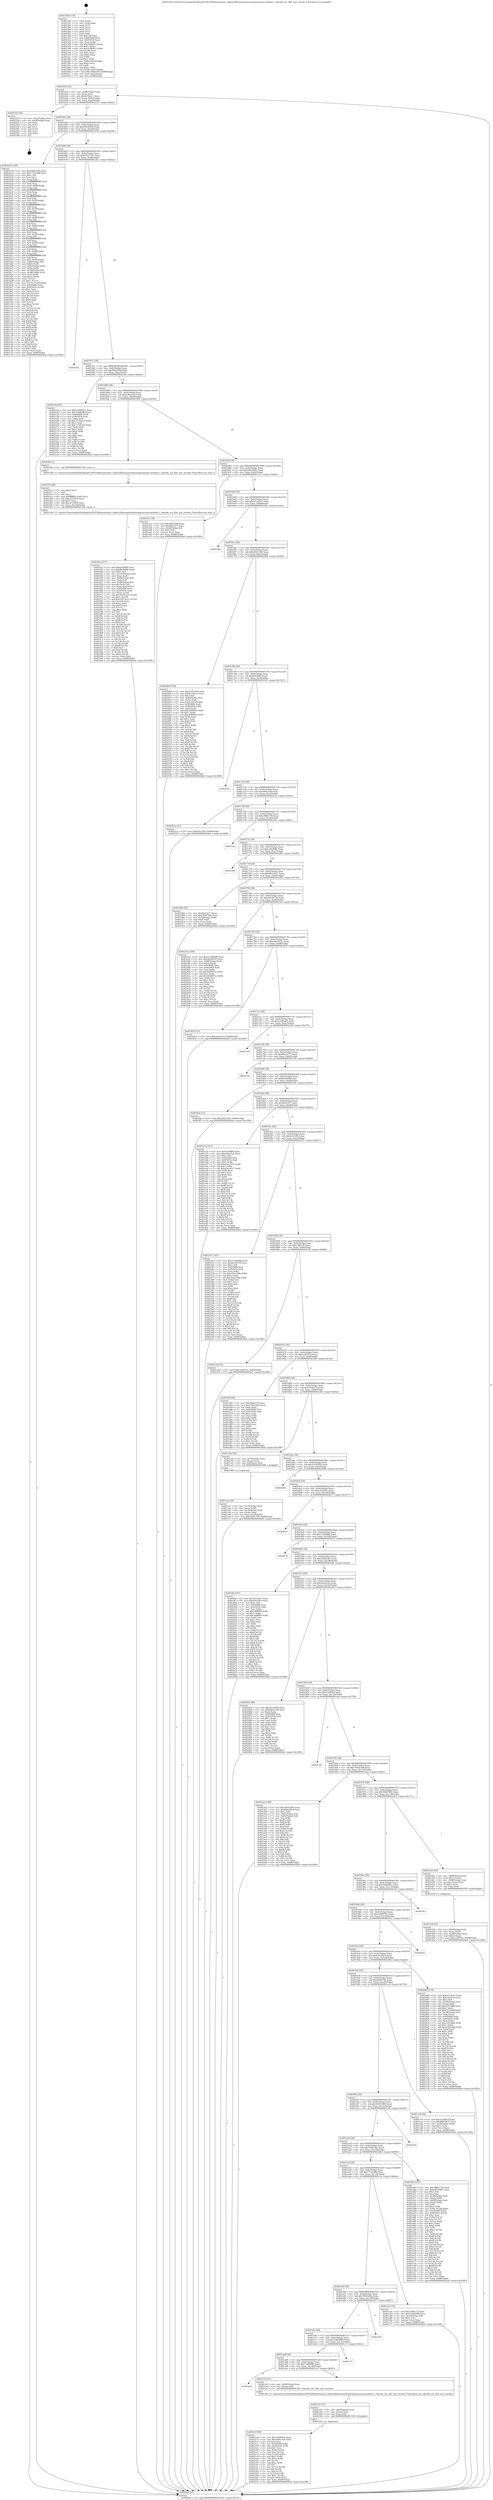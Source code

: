 digraph "0x4015b0" {
  label = "0x4015b0 (/mnt/c/Users/mathe/Desktop/tcc/POCII/binaries/extr_radare2librasmarchxtensagnuxtensa-modules.c_Opcode_ssx_Slot_inst_encode_Final-ollvm.out::main(0))"
  labelloc = "t"
  node[shape=record]

  Entry [label="",width=0.3,height=0.3,shape=circle,fillcolor=black,style=filled]
  "0x401624" [label="{
     0x401624 [32]\l
     | [instrs]\l
     &nbsp;&nbsp;0x401624 \<+6\>: mov -0x88(%rbp),%eax\l
     &nbsp;&nbsp;0x40162a \<+2\>: mov %eax,%ecx\l
     &nbsp;&nbsp;0x40162c \<+6\>: sub $0x8a7fa2c1,%ecx\l
     &nbsp;&nbsp;0x401632 \<+6\>: mov %eax,-0x9c(%rbp)\l
     &nbsp;&nbsp;0x401638 \<+6\>: mov %ecx,-0xa0(%rbp)\l
     &nbsp;&nbsp;0x40163e \<+6\>: je 0000000000402555 \<main+0xfa5\>\l
  }"]
  "0x402555" [label="{
     0x402555 [18]\l
     | [instrs]\l
     &nbsp;&nbsp;0x402555 \<+3\>: mov -0x2c(%rbp),%eax\l
     &nbsp;&nbsp;0x402558 \<+4\>: lea -0x28(%rbp),%rsp\l
     &nbsp;&nbsp;0x40255c \<+1\>: pop %rbx\l
     &nbsp;&nbsp;0x40255d \<+2\>: pop %r12\l
     &nbsp;&nbsp;0x40255f \<+2\>: pop %r13\l
     &nbsp;&nbsp;0x402561 \<+2\>: pop %r14\l
     &nbsp;&nbsp;0x402563 \<+2\>: pop %r15\l
     &nbsp;&nbsp;0x402565 \<+1\>: pop %rbp\l
     &nbsp;&nbsp;0x402566 \<+1\>: ret\l
  }"]
  "0x401644" [label="{
     0x401644 [28]\l
     | [instrs]\l
     &nbsp;&nbsp;0x401644 \<+5\>: jmp 0000000000401649 \<main+0x99\>\l
     &nbsp;&nbsp;0x401649 \<+6\>: mov -0x9c(%rbp),%eax\l
     &nbsp;&nbsp;0x40164f \<+5\>: sub $0x956c8424,%eax\l
     &nbsp;&nbsp;0x401654 \<+6\>: mov %eax,-0xa4(%rbp)\l
     &nbsp;&nbsp;0x40165a \<+6\>: je 0000000000401b18 \<main+0x568\>\l
  }"]
  Exit [label="",width=0.3,height=0.3,shape=circle,fillcolor=black,style=filled,peripheries=2]
  "0x401b18" [label="{
     0x401b18 [326]\l
     | [instrs]\l
     &nbsp;&nbsp;0x401b18 \<+5\>: mov $0x78041d9a,%eax\l
     &nbsp;&nbsp;0x401b1d \<+5\>: mov $0x77c41986,%ecx\l
     &nbsp;&nbsp;0x401b22 \<+2\>: mov $0x1,%dl\l
     &nbsp;&nbsp;0x401b24 \<+2\>: xor %esi,%esi\l
     &nbsp;&nbsp;0x401b26 \<+3\>: mov %rsp,%rdi\l
     &nbsp;&nbsp;0x401b29 \<+4\>: add $0xfffffffffffffff0,%rdi\l
     &nbsp;&nbsp;0x401b2d \<+3\>: mov %rdi,%rsp\l
     &nbsp;&nbsp;0x401b30 \<+4\>: mov %rdi,-0x80(%rbp)\l
     &nbsp;&nbsp;0x401b34 \<+3\>: mov %rsp,%rdi\l
     &nbsp;&nbsp;0x401b37 \<+4\>: add $0xfffffffffffffff0,%rdi\l
     &nbsp;&nbsp;0x401b3b \<+3\>: mov %rdi,%rsp\l
     &nbsp;&nbsp;0x401b3e \<+3\>: mov %rsp,%r8\l
     &nbsp;&nbsp;0x401b41 \<+4\>: add $0xfffffffffffffff0,%r8\l
     &nbsp;&nbsp;0x401b45 \<+3\>: mov %r8,%rsp\l
     &nbsp;&nbsp;0x401b48 \<+4\>: mov %r8,-0x78(%rbp)\l
     &nbsp;&nbsp;0x401b4c \<+3\>: mov %rsp,%r8\l
     &nbsp;&nbsp;0x401b4f \<+4\>: add $0xfffffffffffffff0,%r8\l
     &nbsp;&nbsp;0x401b53 \<+3\>: mov %r8,%rsp\l
     &nbsp;&nbsp;0x401b56 \<+4\>: mov %r8,-0x70(%rbp)\l
     &nbsp;&nbsp;0x401b5a \<+3\>: mov %rsp,%r8\l
     &nbsp;&nbsp;0x401b5d \<+4\>: add $0xfffffffffffffff0,%r8\l
     &nbsp;&nbsp;0x401b61 \<+3\>: mov %r8,%rsp\l
     &nbsp;&nbsp;0x401b64 \<+4\>: mov %r8,-0x68(%rbp)\l
     &nbsp;&nbsp;0x401b68 \<+3\>: mov %rsp,%r8\l
     &nbsp;&nbsp;0x401b6b \<+4\>: add $0xfffffffffffffff0,%r8\l
     &nbsp;&nbsp;0x401b6f \<+3\>: mov %r8,%rsp\l
     &nbsp;&nbsp;0x401b72 \<+4\>: mov %r8,-0x60(%rbp)\l
     &nbsp;&nbsp;0x401b76 \<+3\>: mov %rsp,%r8\l
     &nbsp;&nbsp;0x401b79 \<+4\>: add $0xfffffffffffffff0,%r8\l
     &nbsp;&nbsp;0x401b7d \<+3\>: mov %r8,%rsp\l
     &nbsp;&nbsp;0x401b80 \<+4\>: mov %r8,-0x58(%rbp)\l
     &nbsp;&nbsp;0x401b84 \<+3\>: mov %rsp,%r8\l
     &nbsp;&nbsp;0x401b87 \<+4\>: add $0xfffffffffffffff0,%r8\l
     &nbsp;&nbsp;0x401b8b \<+3\>: mov %r8,%rsp\l
     &nbsp;&nbsp;0x401b8e \<+4\>: mov %r8,-0x50(%rbp)\l
     &nbsp;&nbsp;0x401b92 \<+3\>: mov %rsp,%r8\l
     &nbsp;&nbsp;0x401b95 \<+4\>: add $0xfffffffffffffff0,%r8\l
     &nbsp;&nbsp;0x401b99 \<+3\>: mov %r8,%rsp\l
     &nbsp;&nbsp;0x401b9c \<+4\>: mov %r8,-0x48(%rbp)\l
     &nbsp;&nbsp;0x401ba0 \<+3\>: mov %rsp,%r8\l
     &nbsp;&nbsp;0x401ba3 \<+4\>: add $0xfffffffffffffff0,%r8\l
     &nbsp;&nbsp;0x401ba7 \<+3\>: mov %r8,%rsp\l
     &nbsp;&nbsp;0x401baa \<+4\>: mov %r8,-0x40(%rbp)\l
     &nbsp;&nbsp;0x401bae \<+4\>: mov -0x80(%rbp),%r8\l
     &nbsp;&nbsp;0x401bb2 \<+7\>: movl $0x0,(%r8)\l
     &nbsp;&nbsp;0x401bb9 \<+7\>: mov -0x8c(%rbp),%r9d\l
     &nbsp;&nbsp;0x401bc0 \<+3\>: mov %r9d,(%rdi)\l
     &nbsp;&nbsp;0x401bc3 \<+4\>: mov -0x78(%rbp),%r8\l
     &nbsp;&nbsp;0x401bc7 \<+7\>: mov -0x98(%rbp),%r10\l
     &nbsp;&nbsp;0x401bce \<+3\>: mov %r10,(%r8)\l
     &nbsp;&nbsp;0x401bd1 \<+3\>: cmpl $0x2,(%rdi)\l
     &nbsp;&nbsp;0x401bd4 \<+4\>: setne %r11b\l
     &nbsp;&nbsp;0x401bd8 \<+4\>: and $0x1,%r11b\l
     &nbsp;&nbsp;0x401bdc \<+4\>: mov %r11b,-0x35(%rbp)\l
     &nbsp;&nbsp;0x401be0 \<+7\>: mov 0x405068,%ebx\l
     &nbsp;&nbsp;0x401be7 \<+8\>: mov 0x405054,%r14d\l
     &nbsp;&nbsp;0x401bef \<+3\>: sub $0x1,%esi\l
     &nbsp;&nbsp;0x401bf2 \<+3\>: mov %ebx,%r15d\l
     &nbsp;&nbsp;0x401bf5 \<+3\>: add %esi,%r15d\l
     &nbsp;&nbsp;0x401bf8 \<+4\>: imul %r15d,%ebx\l
     &nbsp;&nbsp;0x401bfc \<+3\>: and $0x1,%ebx\l
     &nbsp;&nbsp;0x401bff \<+3\>: cmp $0x0,%ebx\l
     &nbsp;&nbsp;0x401c02 \<+4\>: sete %r11b\l
     &nbsp;&nbsp;0x401c06 \<+4\>: cmp $0xa,%r14d\l
     &nbsp;&nbsp;0x401c0a \<+4\>: setl %r12b\l
     &nbsp;&nbsp;0x401c0e \<+3\>: mov %r11b,%r13b\l
     &nbsp;&nbsp;0x401c11 \<+4\>: xor $0xff,%r13b\l
     &nbsp;&nbsp;0x401c15 \<+3\>: mov %r12b,%sil\l
     &nbsp;&nbsp;0x401c18 \<+4\>: xor $0xff,%sil\l
     &nbsp;&nbsp;0x401c1c \<+3\>: xor $0x1,%dl\l
     &nbsp;&nbsp;0x401c1f \<+3\>: mov %r13b,%dil\l
     &nbsp;&nbsp;0x401c22 \<+4\>: and $0xff,%dil\l
     &nbsp;&nbsp;0x401c26 \<+3\>: and %dl,%r11b\l
     &nbsp;&nbsp;0x401c29 \<+3\>: mov %sil,%r8b\l
     &nbsp;&nbsp;0x401c2c \<+4\>: and $0xff,%r8b\l
     &nbsp;&nbsp;0x401c30 \<+3\>: and %dl,%r12b\l
     &nbsp;&nbsp;0x401c33 \<+3\>: or %r11b,%dil\l
     &nbsp;&nbsp;0x401c36 \<+3\>: or %r12b,%r8b\l
     &nbsp;&nbsp;0x401c39 \<+3\>: xor %r8b,%dil\l
     &nbsp;&nbsp;0x401c3c \<+3\>: or %sil,%r13b\l
     &nbsp;&nbsp;0x401c3f \<+4\>: xor $0xff,%r13b\l
     &nbsp;&nbsp;0x401c43 \<+3\>: or $0x1,%dl\l
     &nbsp;&nbsp;0x401c46 \<+3\>: and %dl,%r13b\l
     &nbsp;&nbsp;0x401c49 \<+3\>: or %r13b,%dil\l
     &nbsp;&nbsp;0x401c4c \<+4\>: test $0x1,%dil\l
     &nbsp;&nbsp;0x401c50 \<+3\>: cmovne %ecx,%eax\l
     &nbsp;&nbsp;0x401c53 \<+6\>: mov %eax,-0x88(%rbp)\l
     &nbsp;&nbsp;0x401c59 \<+5\>: jmp 00000000004026a9 \<main+0x10f9\>\l
  }"]
  "0x401660" [label="{
     0x401660 [28]\l
     | [instrs]\l
     &nbsp;&nbsp;0x401660 \<+5\>: jmp 0000000000401665 \<main+0xb5\>\l
     &nbsp;&nbsp;0x401665 \<+6\>: mov -0x9c(%rbp),%eax\l
     &nbsp;&nbsp;0x40166b \<+5\>: sub $0x97b2155c,%eax\l
     &nbsp;&nbsp;0x401670 \<+6\>: mov %eax,-0xa8(%rbp)\l
     &nbsp;&nbsp;0x401676 \<+6\>: je 000000000040230a \<main+0xd5a\>\l
  }"]
  "0x4021c0" [label="{
     0x4021c0 [90]\l
     | [instrs]\l
     &nbsp;&nbsp;0x4021c0 \<+5\>: mov $0x3e998302,%ecx\l
     &nbsp;&nbsp;0x4021c5 \<+5\>: mov $0xc844c1e9,%edx\l
     &nbsp;&nbsp;0x4021ca \<+2\>: xor %esi,%esi\l
     &nbsp;&nbsp;0x4021cc \<+8\>: mov 0x405068,%r8d\l
     &nbsp;&nbsp;0x4021d4 \<+8\>: mov 0x405054,%r9d\l
     &nbsp;&nbsp;0x4021dc \<+3\>: sub $0x1,%esi\l
     &nbsp;&nbsp;0x4021df \<+3\>: mov %r8d,%r10d\l
     &nbsp;&nbsp;0x4021e2 \<+3\>: add %esi,%r10d\l
     &nbsp;&nbsp;0x4021e5 \<+4\>: imul %r10d,%r8d\l
     &nbsp;&nbsp;0x4021e9 \<+4\>: and $0x1,%r8d\l
     &nbsp;&nbsp;0x4021ed \<+4\>: cmp $0x0,%r8d\l
     &nbsp;&nbsp;0x4021f1 \<+4\>: sete %r11b\l
     &nbsp;&nbsp;0x4021f5 \<+4\>: cmp $0xa,%r9d\l
     &nbsp;&nbsp;0x4021f9 \<+3\>: setl %bl\l
     &nbsp;&nbsp;0x4021fc \<+3\>: mov %r11b,%r14b\l
     &nbsp;&nbsp;0x4021ff \<+3\>: and %bl,%r14b\l
     &nbsp;&nbsp;0x402202 \<+3\>: xor %bl,%r11b\l
     &nbsp;&nbsp;0x402205 \<+3\>: or %r11b,%r14b\l
     &nbsp;&nbsp;0x402208 \<+4\>: test $0x1,%r14b\l
     &nbsp;&nbsp;0x40220c \<+3\>: cmovne %edx,%ecx\l
     &nbsp;&nbsp;0x40220f \<+6\>: mov %ecx,-0x88(%rbp)\l
     &nbsp;&nbsp;0x402215 \<+5\>: jmp 00000000004026a9 \<main+0x10f9\>\l
  }"]
  "0x40230a" [label="{
     0x40230a\l
  }", style=dashed]
  "0x40167c" [label="{
     0x40167c [28]\l
     | [instrs]\l
     &nbsp;&nbsp;0x40167c \<+5\>: jmp 0000000000401681 \<main+0xd1\>\l
     &nbsp;&nbsp;0x401681 \<+6\>: mov -0x9c(%rbp),%eax\l
     &nbsp;&nbsp;0x401687 \<+5\>: sub $0x99d5246f,%eax\l
     &nbsp;&nbsp;0x40168c \<+6\>: mov %eax,-0xac(%rbp)\l
     &nbsp;&nbsp;0x401692 \<+6\>: je 000000000040214a \<main+0xb9a\>\l
  }"]
  "0x4021b1" [label="{
     0x4021b1 [15]\l
     | [instrs]\l
     &nbsp;&nbsp;0x4021b1 \<+4\>: mov -0x60(%rbp),%rax\l
     &nbsp;&nbsp;0x4021b5 \<+3\>: mov (%rax),%rax\l
     &nbsp;&nbsp;0x4021b8 \<+3\>: mov %rax,%rdi\l
     &nbsp;&nbsp;0x4021bb \<+5\>: call 0000000000401030 \<free@plt\>\l
     | [calls]\l
     &nbsp;&nbsp;0x401030 \{1\} (unknown)\l
  }"]
  "0x40214a" [label="{
     0x40214a [91]\l
     | [instrs]\l
     &nbsp;&nbsp;0x40214a \<+5\>: mov $0x3e998302,%eax\l
     &nbsp;&nbsp;0x40214f \<+5\>: mov $0x7c4f9998,%ecx\l
     &nbsp;&nbsp;0x402154 \<+7\>: mov 0x405068,%edx\l
     &nbsp;&nbsp;0x40215b \<+7\>: mov 0x405054,%esi\l
     &nbsp;&nbsp;0x402162 \<+2\>: mov %edx,%edi\l
     &nbsp;&nbsp;0x402164 \<+6\>: add $0x157da5e5,%edi\l
     &nbsp;&nbsp;0x40216a \<+3\>: sub $0x1,%edi\l
     &nbsp;&nbsp;0x40216d \<+6\>: sub $0x157da5e5,%edi\l
     &nbsp;&nbsp;0x402173 \<+3\>: imul %edi,%edx\l
     &nbsp;&nbsp;0x402176 \<+3\>: and $0x1,%edx\l
     &nbsp;&nbsp;0x402179 \<+3\>: cmp $0x0,%edx\l
     &nbsp;&nbsp;0x40217c \<+4\>: sete %r8b\l
     &nbsp;&nbsp;0x402180 \<+3\>: cmp $0xa,%esi\l
     &nbsp;&nbsp;0x402183 \<+4\>: setl %r9b\l
     &nbsp;&nbsp;0x402187 \<+3\>: mov %r8b,%r10b\l
     &nbsp;&nbsp;0x40218a \<+3\>: and %r9b,%r10b\l
     &nbsp;&nbsp;0x40218d \<+3\>: xor %r9b,%r8b\l
     &nbsp;&nbsp;0x402190 \<+3\>: or %r8b,%r10b\l
     &nbsp;&nbsp;0x402193 \<+4\>: test $0x1,%r10b\l
     &nbsp;&nbsp;0x402197 \<+3\>: cmovne %ecx,%eax\l
     &nbsp;&nbsp;0x40219a \<+6\>: mov %eax,-0x88(%rbp)\l
     &nbsp;&nbsp;0x4021a0 \<+5\>: jmp 00000000004026a9 \<main+0x10f9\>\l
  }"]
  "0x401698" [label="{
     0x401698 [28]\l
     | [instrs]\l
     &nbsp;&nbsp;0x401698 \<+5\>: jmp 000000000040169d \<main+0xed\>\l
     &nbsp;&nbsp;0x40169d \<+6\>: mov -0x9c(%rbp),%eax\l
     &nbsp;&nbsp;0x4016a3 \<+5\>: sub $0xa36ea5a5,%eax\l
     &nbsp;&nbsp;0x4016a8 \<+6\>: mov %eax,-0xb0(%rbp)\l
     &nbsp;&nbsp;0x4016ae \<+6\>: je 0000000000401f0d \<main+0x95d\>\l
  }"]
  "0x401aa4" [label="{
     0x401aa4\l
  }", style=dashed]
  "0x401f0d" [label="{
     0x401f0d [5]\l
     | [instrs]\l
     &nbsp;&nbsp;0x401f0d \<+5\>: call 0000000000401160 \<next_i\>\l
     | [calls]\l
     &nbsp;&nbsp;0x401160 \{1\} (/mnt/c/Users/mathe/Desktop/tcc/POCII/binaries/extr_radare2librasmarchxtensagnuxtensa-modules.c_Opcode_ssx_Slot_inst_encode_Final-ollvm.out::next_i)\l
  }"]
  "0x4016b4" [label="{
     0x4016b4 [28]\l
     | [instrs]\l
     &nbsp;&nbsp;0x4016b4 \<+5\>: jmp 00000000004016b9 \<main+0x109\>\l
     &nbsp;&nbsp;0x4016b9 \<+6\>: mov -0x9c(%rbp),%eax\l
     &nbsp;&nbsp;0x4016bf \<+5\>: sub $0xa9b76981,%eax\l
     &nbsp;&nbsp;0x4016c4 \<+6\>: mov %eax,-0xb4(%rbp)\l
     &nbsp;&nbsp;0x4016ca \<+6\>: je 0000000000401e5c \<main+0x8ac\>\l
  }"]
  "0x4021a5" [label="{
     0x4021a5 [12]\l
     | [instrs]\l
     &nbsp;&nbsp;0x4021a5 \<+4\>: mov -0x60(%rbp),%rax\l
     &nbsp;&nbsp;0x4021a9 \<+3\>: mov (%rax),%rdi\l
     &nbsp;&nbsp;0x4021ac \<+5\>: call 00000000004013f0 \<Opcode_ssx_Slot_inst_encode\>\l
     | [calls]\l
     &nbsp;&nbsp;0x4013f0 \{1\} (/mnt/c/Users/mathe/Desktop/tcc/POCII/binaries/extr_radare2librasmarchxtensagnuxtensa-modules.c_Opcode_ssx_Slot_inst_encode_Final-ollvm.out::Opcode_ssx_Slot_inst_encode)\l
  }"]
  "0x401e5c" [label="{
     0x401e5c [30]\l
     | [instrs]\l
     &nbsp;&nbsp;0x401e5c \<+5\>: mov $0x99d5246f,%eax\l
     &nbsp;&nbsp;0x401e61 \<+5\>: mov $0x4061e27,%ecx\l
     &nbsp;&nbsp;0x401e66 \<+3\>: mov -0x2d(%rbp),%dl\l
     &nbsp;&nbsp;0x401e69 \<+3\>: test $0x1,%dl\l
     &nbsp;&nbsp;0x401e6c \<+3\>: cmovne %ecx,%eax\l
     &nbsp;&nbsp;0x401e6f \<+6\>: mov %eax,-0x88(%rbp)\l
     &nbsp;&nbsp;0x401e75 \<+5\>: jmp 00000000004026a9 \<main+0x10f9\>\l
  }"]
  "0x4016d0" [label="{
     0x4016d0 [28]\l
     | [instrs]\l
     &nbsp;&nbsp;0x4016d0 \<+5\>: jmp 00000000004016d5 \<main+0x125\>\l
     &nbsp;&nbsp;0x4016d5 \<+6\>: mov -0x9c(%rbp),%eax\l
     &nbsp;&nbsp;0x4016db \<+5\>: sub $0xb21c4ae7,%eax\l
     &nbsp;&nbsp;0x4016e0 \<+6\>: mov %eax,-0xb8(%rbp)\l
     &nbsp;&nbsp;0x4016e6 \<+6\>: je 000000000040228a \<main+0xcda\>\l
  }"]
  "0x401a88" [label="{
     0x401a88 [28]\l
     | [instrs]\l
     &nbsp;&nbsp;0x401a88 \<+5\>: jmp 0000000000401a8d \<main+0x4dd\>\l
     &nbsp;&nbsp;0x401a8d \<+6\>: mov -0x9c(%rbp),%eax\l
     &nbsp;&nbsp;0x401a93 \<+5\>: sub $0x7c4f9998,%eax\l
     &nbsp;&nbsp;0x401a98 \<+6\>: mov %eax,-0x140(%rbp)\l
     &nbsp;&nbsp;0x401a9e \<+6\>: je 00000000004021a5 \<main+0xbf5\>\l
  }"]
  "0x40228a" [label="{
     0x40228a\l
  }", style=dashed]
  "0x4016ec" [label="{
     0x4016ec [28]\l
     | [instrs]\l
     &nbsp;&nbsp;0x4016ec \<+5\>: jmp 00000000004016f1 \<main+0x141\>\l
     &nbsp;&nbsp;0x4016f1 \<+6\>: mov -0x9c(%rbp),%eax\l
     &nbsp;&nbsp;0x4016f7 \<+5\>: sub $0xb40213fd,%eax\l
     &nbsp;&nbsp;0x4016fc \<+6\>: mov %eax,-0xbc(%rbp)\l
     &nbsp;&nbsp;0x401702 \<+6\>: je 00000000004024b9 \<main+0xf09\>\l
  }"]
  "0x401c7c" [label="{
     0x401c7c\l
  }", style=dashed]
  "0x4024b9" [label="{
     0x4024b9 [156]\l
     | [instrs]\l
     &nbsp;&nbsp;0x4024b9 \<+5\>: mov $0x241935fd,%eax\l
     &nbsp;&nbsp;0x4024be \<+5\>: mov $0x8a7fa2c1,%ecx\l
     &nbsp;&nbsp;0x4024c3 \<+2\>: mov $0x1,%dl\l
     &nbsp;&nbsp;0x4024c5 \<+4\>: mov -0x80(%rbp),%rsi\l
     &nbsp;&nbsp;0x4024c9 \<+2\>: mov (%rsi),%edi\l
     &nbsp;&nbsp;0x4024cb \<+3\>: mov %edi,-0x2c(%rbp)\l
     &nbsp;&nbsp;0x4024ce \<+7\>: mov 0x405068,%edi\l
     &nbsp;&nbsp;0x4024d5 \<+8\>: mov 0x405054,%r8d\l
     &nbsp;&nbsp;0x4024dd \<+3\>: mov %edi,%r9d\l
     &nbsp;&nbsp;0x4024e0 \<+7\>: add $0xc69800cf,%r9d\l
     &nbsp;&nbsp;0x4024e7 \<+4\>: sub $0x1,%r9d\l
     &nbsp;&nbsp;0x4024eb \<+7\>: sub $0xc69800cf,%r9d\l
     &nbsp;&nbsp;0x4024f2 \<+4\>: imul %r9d,%edi\l
     &nbsp;&nbsp;0x4024f6 \<+3\>: and $0x1,%edi\l
     &nbsp;&nbsp;0x4024f9 \<+3\>: cmp $0x0,%edi\l
     &nbsp;&nbsp;0x4024fc \<+4\>: sete %r10b\l
     &nbsp;&nbsp;0x402500 \<+4\>: cmp $0xa,%r8d\l
     &nbsp;&nbsp;0x402504 \<+4\>: setl %r11b\l
     &nbsp;&nbsp;0x402508 \<+3\>: mov %r10b,%bl\l
     &nbsp;&nbsp;0x40250b \<+3\>: xor $0xff,%bl\l
     &nbsp;&nbsp;0x40250e \<+3\>: mov %r11b,%r14b\l
     &nbsp;&nbsp;0x402511 \<+4\>: xor $0xff,%r14b\l
     &nbsp;&nbsp;0x402515 \<+3\>: xor $0x1,%dl\l
     &nbsp;&nbsp;0x402518 \<+3\>: mov %bl,%r15b\l
     &nbsp;&nbsp;0x40251b \<+4\>: and $0xff,%r15b\l
     &nbsp;&nbsp;0x40251f \<+3\>: and %dl,%r10b\l
     &nbsp;&nbsp;0x402522 \<+3\>: mov %r14b,%r12b\l
     &nbsp;&nbsp;0x402525 \<+4\>: and $0xff,%r12b\l
     &nbsp;&nbsp;0x402529 \<+3\>: and %dl,%r11b\l
     &nbsp;&nbsp;0x40252c \<+3\>: or %r10b,%r15b\l
     &nbsp;&nbsp;0x40252f \<+3\>: or %r11b,%r12b\l
     &nbsp;&nbsp;0x402532 \<+3\>: xor %r12b,%r15b\l
     &nbsp;&nbsp;0x402535 \<+3\>: or %r14b,%bl\l
     &nbsp;&nbsp;0x402538 \<+3\>: xor $0xff,%bl\l
     &nbsp;&nbsp;0x40253b \<+3\>: or $0x1,%dl\l
     &nbsp;&nbsp;0x40253e \<+2\>: and %dl,%bl\l
     &nbsp;&nbsp;0x402540 \<+3\>: or %bl,%r15b\l
     &nbsp;&nbsp;0x402543 \<+4\>: test $0x1,%r15b\l
     &nbsp;&nbsp;0x402547 \<+3\>: cmovne %ecx,%eax\l
     &nbsp;&nbsp;0x40254a \<+6\>: mov %eax,-0x88(%rbp)\l
     &nbsp;&nbsp;0x402550 \<+5\>: jmp 00000000004026a9 \<main+0x10f9\>\l
  }"]
  "0x401708" [label="{
     0x401708 [28]\l
     | [instrs]\l
     &nbsp;&nbsp;0x401708 \<+5\>: jmp 000000000040170d \<main+0x15d\>\l
     &nbsp;&nbsp;0x40170d \<+6\>: mov -0x9c(%rbp),%eax\l
     &nbsp;&nbsp;0x401713 \<+5\>: sub $0xb5ef6ff0,%eax\l
     &nbsp;&nbsp;0x401718 \<+6\>: mov %eax,-0xc0(%rbp)\l
     &nbsp;&nbsp;0x40171e \<+6\>: je 00000000004025d1 \<main+0x1021\>\l
  }"]
  "0x401a6c" [label="{
     0x401a6c [28]\l
     | [instrs]\l
     &nbsp;&nbsp;0x401a6c \<+5\>: jmp 0000000000401a71 \<main+0x4c1\>\l
     &nbsp;&nbsp;0x401a71 \<+6\>: mov -0x9c(%rbp),%eax\l
     &nbsp;&nbsp;0x401a77 \<+5\>: sub $0x7a482096,%eax\l
     &nbsp;&nbsp;0x401a7c \<+6\>: mov %eax,-0x13c(%rbp)\l
     &nbsp;&nbsp;0x401a82 \<+6\>: je 0000000000401c7c \<main+0x6cc\>\l
  }"]
  "0x4025d1" [label="{
     0x4025d1\l
  }", style=dashed]
  "0x401724" [label="{
     0x401724 [28]\l
     | [instrs]\l
     &nbsp;&nbsp;0x401724 \<+5\>: jmp 0000000000401729 \<main+0x179\>\l
     &nbsp;&nbsp;0x401729 \<+6\>: mov -0x9c(%rbp),%eax\l
     &nbsp;&nbsp;0x40172f \<+5\>: sub $0xc844c1e9,%eax\l
     &nbsp;&nbsp;0x401734 \<+6\>: mov %eax,-0xc4(%rbp)\l
     &nbsp;&nbsp;0x40173a \<+6\>: je 000000000040221a \<main+0xc6a\>\l
  }"]
  "0x402567" [label="{
     0x402567\l
  }", style=dashed]
  "0x40221a" [label="{
     0x40221a [15]\l
     | [instrs]\l
     &nbsp;&nbsp;0x40221a \<+10\>: movl $0x6cb319b,-0x88(%rbp)\l
     &nbsp;&nbsp;0x402224 \<+5\>: jmp 00000000004026a9 \<main+0x10f9\>\l
  }"]
  "0x401740" [label="{
     0x401740 [28]\l
     | [instrs]\l
     &nbsp;&nbsp;0x401740 \<+5\>: jmp 0000000000401745 \<main+0x195\>\l
     &nbsp;&nbsp;0x401745 \<+6\>: mov -0x9c(%rbp),%eax\l
     &nbsp;&nbsp;0x40174b \<+5\>: sub $0xc9861578,%eax\l
     &nbsp;&nbsp;0x401750 \<+6\>: mov %eax,-0xc8(%rbp)\l
     &nbsp;&nbsp;0x401756 \<+6\>: je 00000000004025ac \<main+0xffc\>\l
  }"]
  "0x401f3a" [label="{
     0x401f3a [177]\l
     | [instrs]\l
     &nbsp;&nbsp;0x401f3a \<+5\>: mov $0xb5ef6ff0,%ecx\l
     &nbsp;&nbsp;0x401f3f \<+5\>: mov $0xfbc8d4f8,%edx\l
     &nbsp;&nbsp;0x401f44 \<+3\>: mov $0x1,%sil\l
     &nbsp;&nbsp;0x401f47 \<+6\>: mov -0x144(%rbp),%edi\l
     &nbsp;&nbsp;0x401f4d \<+3\>: imul %eax,%edi\l
     &nbsp;&nbsp;0x401f50 \<+4\>: mov -0x60(%rbp),%r8\l
     &nbsp;&nbsp;0x401f54 \<+3\>: mov (%r8),%r8\l
     &nbsp;&nbsp;0x401f57 \<+4\>: mov -0x58(%rbp),%r9\l
     &nbsp;&nbsp;0x401f5b \<+3\>: movslq (%r9),%r9\l
     &nbsp;&nbsp;0x401f5e \<+4\>: mov %edi,(%r8,%r9,4)\l
     &nbsp;&nbsp;0x401f62 \<+7\>: mov 0x405068,%eax\l
     &nbsp;&nbsp;0x401f69 \<+7\>: mov 0x405054,%edi\l
     &nbsp;&nbsp;0x401f70 \<+3\>: mov %eax,%r10d\l
     &nbsp;&nbsp;0x401f73 \<+7\>: sub $0x10472e21,%r10d\l
     &nbsp;&nbsp;0x401f7a \<+4\>: sub $0x1,%r10d\l
     &nbsp;&nbsp;0x401f7e \<+7\>: add $0x10472e21,%r10d\l
     &nbsp;&nbsp;0x401f85 \<+4\>: imul %r10d,%eax\l
     &nbsp;&nbsp;0x401f89 \<+3\>: and $0x1,%eax\l
     &nbsp;&nbsp;0x401f8c \<+3\>: cmp $0x0,%eax\l
     &nbsp;&nbsp;0x401f8f \<+4\>: sete %r11b\l
     &nbsp;&nbsp;0x401f93 \<+3\>: cmp $0xa,%edi\l
     &nbsp;&nbsp;0x401f96 \<+3\>: setl %bl\l
     &nbsp;&nbsp;0x401f99 \<+3\>: mov %r11b,%r14b\l
     &nbsp;&nbsp;0x401f9c \<+4\>: xor $0xff,%r14b\l
     &nbsp;&nbsp;0x401fa0 \<+3\>: mov %bl,%r15b\l
     &nbsp;&nbsp;0x401fa3 \<+4\>: xor $0xff,%r15b\l
     &nbsp;&nbsp;0x401fa7 \<+4\>: xor $0x0,%sil\l
     &nbsp;&nbsp;0x401fab \<+3\>: mov %r14b,%r12b\l
     &nbsp;&nbsp;0x401fae \<+4\>: and $0x0,%r12b\l
     &nbsp;&nbsp;0x401fb2 \<+3\>: and %sil,%r11b\l
     &nbsp;&nbsp;0x401fb5 \<+3\>: mov %r15b,%r13b\l
     &nbsp;&nbsp;0x401fb8 \<+4\>: and $0x0,%r13b\l
     &nbsp;&nbsp;0x401fbc \<+3\>: and %sil,%bl\l
     &nbsp;&nbsp;0x401fbf \<+3\>: or %r11b,%r12b\l
     &nbsp;&nbsp;0x401fc2 \<+3\>: or %bl,%r13b\l
     &nbsp;&nbsp;0x401fc5 \<+3\>: xor %r13b,%r12b\l
     &nbsp;&nbsp;0x401fc8 \<+3\>: or %r15b,%r14b\l
     &nbsp;&nbsp;0x401fcb \<+4\>: xor $0xff,%r14b\l
     &nbsp;&nbsp;0x401fcf \<+4\>: or $0x0,%sil\l
     &nbsp;&nbsp;0x401fd3 \<+3\>: and %sil,%r14b\l
     &nbsp;&nbsp;0x401fd6 \<+3\>: or %r14b,%r12b\l
     &nbsp;&nbsp;0x401fd9 \<+4\>: test $0x1,%r12b\l
     &nbsp;&nbsp;0x401fdd \<+3\>: cmovne %edx,%ecx\l
     &nbsp;&nbsp;0x401fe0 \<+6\>: mov %ecx,-0x88(%rbp)\l
     &nbsp;&nbsp;0x401fe6 \<+5\>: jmp 00000000004026a9 \<main+0x10f9\>\l
  }"]
  "0x4025ac" [label="{
     0x4025ac\l
  }", style=dashed]
  "0x40175c" [label="{
     0x40175c [28]\l
     | [instrs]\l
     &nbsp;&nbsp;0x40175c \<+5\>: jmp 0000000000401761 \<main+0x1b1\>\l
     &nbsp;&nbsp;0x401761 \<+6\>: mov -0x9c(%rbp),%eax\l
     &nbsp;&nbsp;0x401767 \<+5\>: sub $0xca9cf98b,%eax\l
     &nbsp;&nbsp;0x40176c \<+6\>: mov %eax,-0xcc(%rbp)\l
     &nbsp;&nbsp;0x401772 \<+6\>: je 0000000000402266 \<main+0xcb6\>\l
  }"]
  "0x401f12" [label="{
     0x401f12 [40]\l
     | [instrs]\l
     &nbsp;&nbsp;0x401f12 \<+5\>: mov $0x2,%ecx\l
     &nbsp;&nbsp;0x401f17 \<+1\>: cltd\l
     &nbsp;&nbsp;0x401f18 \<+2\>: idiv %ecx\l
     &nbsp;&nbsp;0x401f1a \<+6\>: imul $0xfffffffe,%edx,%ecx\l
     &nbsp;&nbsp;0x401f20 \<+6\>: sub $0xe27c9f16,%ecx\l
     &nbsp;&nbsp;0x401f26 \<+3\>: add $0x1,%ecx\l
     &nbsp;&nbsp;0x401f29 \<+6\>: add $0xe27c9f16,%ecx\l
     &nbsp;&nbsp;0x401f2f \<+6\>: mov %ecx,-0x144(%rbp)\l
     &nbsp;&nbsp;0x401f35 \<+5\>: call 0000000000401160 \<next_i\>\l
     | [calls]\l
     &nbsp;&nbsp;0x401160 \{1\} (/mnt/c/Users/mathe/Desktop/tcc/POCII/binaries/extr_radare2librasmarchxtensagnuxtensa-modules.c_Opcode_ssx_Slot_inst_encode_Final-ollvm.out::next_i)\l
  }"]
  "0x402266" [label="{
     0x402266\l
  }", style=dashed]
  "0x401778" [label="{
     0x401778 [28]\l
     | [instrs]\l
     &nbsp;&nbsp;0x401778 \<+5\>: jmp 000000000040177d \<main+0x1cd\>\l
     &nbsp;&nbsp;0x40177d \<+6\>: mov -0x9c(%rbp),%eax\l
     &nbsp;&nbsp;0x401783 \<+5\>: sub $0xd8b19e57,%eax\l
     &nbsp;&nbsp;0x401788 \<+6\>: mov %eax,-0xd0(%rbp)\l
     &nbsp;&nbsp;0x40178e \<+6\>: je 0000000000401d04 \<main+0x754\>\l
  }"]
  "0x401d3f" [label="{
     0x401d3f [32]\l
     | [instrs]\l
     &nbsp;&nbsp;0x401d3f \<+4\>: mov -0x60(%rbp),%rdi\l
     &nbsp;&nbsp;0x401d43 \<+3\>: mov %rax,(%rdi)\l
     &nbsp;&nbsp;0x401d46 \<+4\>: mov -0x58(%rbp),%rax\l
     &nbsp;&nbsp;0x401d4a \<+6\>: movl $0x0,(%rax)\l
     &nbsp;&nbsp;0x401d50 \<+10\>: movl $0x1edf355e,-0x88(%rbp)\l
     &nbsp;&nbsp;0x401d5a \<+5\>: jmp 00000000004026a9 \<main+0x10f9\>\l
  }"]
  "0x401d04" [label="{
     0x401d04 [30]\l
     | [instrs]\l
     &nbsp;&nbsp;0x401d04 \<+5\>: mov $0xf8a2cb77,%eax\l
     &nbsp;&nbsp;0x401d09 \<+5\>: mov $0x39dd7482,%ecx\l
     &nbsp;&nbsp;0x401d0e \<+3\>: mov -0x34(%rbp),%edx\l
     &nbsp;&nbsp;0x401d11 \<+3\>: cmp $0x0,%edx\l
     &nbsp;&nbsp;0x401d14 \<+3\>: cmove %ecx,%eax\l
     &nbsp;&nbsp;0x401d17 \<+6\>: mov %eax,-0x88(%rbp)\l
     &nbsp;&nbsp;0x401d1d \<+5\>: jmp 00000000004026a9 \<main+0x10f9\>\l
  }"]
  "0x401794" [label="{
     0x401794 [28]\l
     | [instrs]\l
     &nbsp;&nbsp;0x401794 \<+5\>: jmp 0000000000401799 \<main+0x1e9\>\l
     &nbsp;&nbsp;0x401799 \<+6\>: mov -0x9c(%rbp),%eax\l
     &nbsp;&nbsp;0x40179f \<+5\>: sub $0xdd120724,%eax\l
     &nbsp;&nbsp;0x4017a4 \<+6\>: mov %eax,-0xd4(%rbp)\l
     &nbsp;&nbsp;0x4017aa \<+6\>: je 00000000004023ea \<main+0xe3a\>\l
  }"]
  "0x401caa" [label="{
     0x401caa [30]\l
     | [instrs]\l
     &nbsp;&nbsp;0x401caa \<+4\>: mov -0x70(%rbp),%rdi\l
     &nbsp;&nbsp;0x401cae \<+2\>: mov %eax,(%rdi)\l
     &nbsp;&nbsp;0x401cb0 \<+4\>: mov -0x70(%rbp),%rdi\l
     &nbsp;&nbsp;0x401cb4 \<+2\>: mov (%rdi),%eax\l
     &nbsp;&nbsp;0x401cb6 \<+3\>: mov %eax,-0x34(%rbp)\l
     &nbsp;&nbsp;0x401cb9 \<+10\>: movl $0x4fa91794,-0x88(%rbp)\l
     &nbsp;&nbsp;0x401cc3 \<+5\>: jmp 00000000004026a9 \<main+0x10f9\>\l
  }"]
  "0x4023ea" [label="{
     0x4023ea [106]\l
     | [instrs]\l
     &nbsp;&nbsp;0x4023ea \<+5\>: mov $0x2736b8d6,%eax\l
     &nbsp;&nbsp;0x4023ef \<+5\>: mov $0xe8e26193,%ecx\l
     &nbsp;&nbsp;0x4023f4 \<+4\>: mov -0x80(%rbp),%rdx\l
     &nbsp;&nbsp;0x4023f8 \<+6\>: movl $0x0,(%rdx)\l
     &nbsp;&nbsp;0x4023fe \<+7\>: mov 0x405068,%esi\l
     &nbsp;&nbsp;0x402405 \<+7\>: mov 0x405054,%edi\l
     &nbsp;&nbsp;0x40240c \<+3\>: mov %esi,%r8d\l
     &nbsp;&nbsp;0x40240f \<+7\>: sub $0x6458875c,%r8d\l
     &nbsp;&nbsp;0x402416 \<+4\>: sub $0x1,%r8d\l
     &nbsp;&nbsp;0x40241a \<+7\>: add $0x6458875c,%r8d\l
     &nbsp;&nbsp;0x402421 \<+4\>: imul %r8d,%esi\l
     &nbsp;&nbsp;0x402425 \<+3\>: and $0x1,%esi\l
     &nbsp;&nbsp;0x402428 \<+3\>: cmp $0x0,%esi\l
     &nbsp;&nbsp;0x40242b \<+4\>: sete %r9b\l
     &nbsp;&nbsp;0x40242f \<+3\>: cmp $0xa,%edi\l
     &nbsp;&nbsp;0x402432 \<+4\>: setl %r10b\l
     &nbsp;&nbsp;0x402436 \<+3\>: mov %r9b,%r11b\l
     &nbsp;&nbsp;0x402439 \<+3\>: and %r10b,%r11b\l
     &nbsp;&nbsp;0x40243c \<+3\>: xor %r10b,%r9b\l
     &nbsp;&nbsp;0x40243f \<+3\>: or %r9b,%r11b\l
     &nbsp;&nbsp;0x402442 \<+4\>: test $0x1,%r11b\l
     &nbsp;&nbsp;0x402446 \<+3\>: cmovne %ecx,%eax\l
     &nbsp;&nbsp;0x402449 \<+6\>: mov %eax,-0x88(%rbp)\l
     &nbsp;&nbsp;0x40244f \<+5\>: jmp 00000000004026a9 \<main+0x10f9\>\l
  }"]
  "0x4017b0" [label="{
     0x4017b0 [28]\l
     | [instrs]\l
     &nbsp;&nbsp;0x4017b0 \<+5\>: jmp 00000000004017b5 \<main+0x205\>\l
     &nbsp;&nbsp;0x4017b5 \<+6\>: mov -0x9c(%rbp),%eax\l
     &nbsp;&nbsp;0x4017bb \<+5\>: sub $0xe8e26193,%eax\l
     &nbsp;&nbsp;0x4017c0 \<+6\>: mov %eax,-0xd8(%rbp)\l
     &nbsp;&nbsp;0x4017c6 \<+6\>: je 0000000000402454 \<main+0xea4\>\l
  }"]
  "0x401a50" [label="{
     0x401a50 [28]\l
     | [instrs]\l
     &nbsp;&nbsp;0x401a50 \<+5\>: jmp 0000000000401a55 \<main+0x4a5\>\l
     &nbsp;&nbsp;0x401a55 \<+6\>: mov -0x9c(%rbp),%eax\l
     &nbsp;&nbsp;0x401a5b \<+5\>: sub $0x78041d9a,%eax\l
     &nbsp;&nbsp;0x401a60 \<+6\>: mov %eax,-0x138(%rbp)\l
     &nbsp;&nbsp;0x401a66 \<+6\>: je 0000000000402567 \<main+0xfb7\>\l
  }"]
  "0x402454" [label="{
     0x402454 [15]\l
     | [instrs]\l
     &nbsp;&nbsp;0x402454 \<+10\>: movl $0x2dce0c5e,-0x88(%rbp)\l
     &nbsp;&nbsp;0x40245e \<+5\>: jmp 00000000004026a9 \<main+0x10f9\>\l
  }"]
  "0x4017cc" [label="{
     0x4017cc [28]\l
     | [instrs]\l
     &nbsp;&nbsp;0x4017cc \<+5\>: jmp 00000000004017d1 \<main+0x221\>\l
     &nbsp;&nbsp;0x4017d1 \<+6\>: mov -0x9c(%rbp),%eax\l
     &nbsp;&nbsp;0x4017d7 \<+5\>: sub $0xea20ba01,%eax\l
     &nbsp;&nbsp;0x4017dc \<+6\>: mov %eax,-0xdc(%rbp)\l
     &nbsp;&nbsp;0x4017e2 \<+6\>: je 0000000000402229 \<main+0xc79\>\l
  }"]
  "0x401c5e" [label="{
     0x401c5e [30]\l
     | [instrs]\l
     &nbsp;&nbsp;0x401c5e \<+5\>: mov $0x1fc94c74,%eax\l
     &nbsp;&nbsp;0x401c63 \<+5\>: mov $0x7a482096,%ecx\l
     &nbsp;&nbsp;0x401c68 \<+3\>: mov -0x35(%rbp),%dl\l
     &nbsp;&nbsp;0x401c6b \<+3\>: test $0x1,%dl\l
     &nbsp;&nbsp;0x401c6e \<+3\>: cmovne %ecx,%eax\l
     &nbsp;&nbsp;0x401c71 \<+6\>: mov %eax,-0x88(%rbp)\l
     &nbsp;&nbsp;0x401c77 \<+5\>: jmp 00000000004026a9 \<main+0x10f9\>\l
  }"]
  "0x402229" [label="{
     0x402229\l
  }", style=dashed]
  "0x4017e8" [label="{
     0x4017e8 [28]\l
     | [instrs]\l
     &nbsp;&nbsp;0x4017e8 \<+5\>: jmp 00000000004017ed \<main+0x23d\>\l
     &nbsp;&nbsp;0x4017ed \<+6\>: mov -0x9c(%rbp),%eax\l
     &nbsp;&nbsp;0x4017f3 \<+5\>: sub $0xf8a2cb77,%eax\l
     &nbsp;&nbsp;0x4017f8 \<+6\>: mov %eax,-0xe0(%rbp)\l
     &nbsp;&nbsp;0x4017fe \<+6\>: je 0000000000402334 \<main+0xd84\>\l
  }"]
  "0x401a34" [label="{
     0x401a34 [28]\l
     | [instrs]\l
     &nbsp;&nbsp;0x401a34 \<+5\>: jmp 0000000000401a39 \<main+0x489\>\l
     &nbsp;&nbsp;0x401a39 \<+6\>: mov -0x9c(%rbp),%eax\l
     &nbsp;&nbsp;0x401a3f \<+5\>: sub $0x77c41986,%eax\l
     &nbsp;&nbsp;0x401a44 \<+6\>: mov %eax,-0x134(%rbp)\l
     &nbsp;&nbsp;0x401a4a \<+6\>: je 0000000000401c5e \<main+0x6ae\>\l
  }"]
  "0x402334" [label="{
     0x402334\l
  }", style=dashed]
  "0x401804" [label="{
     0x401804 [28]\l
     | [instrs]\l
     &nbsp;&nbsp;0x401804 \<+5\>: jmp 0000000000401809 \<main+0x259\>\l
     &nbsp;&nbsp;0x401809 \<+6\>: mov -0x9c(%rbp),%eax\l
     &nbsp;&nbsp;0x40180f \<+5\>: sub $0xfbc8d4f8,%eax\l
     &nbsp;&nbsp;0x401814 \<+6\>: mov %eax,-0xe4(%rbp)\l
     &nbsp;&nbsp;0x40181a \<+6\>: je 0000000000401feb \<main+0xa3b\>\l
  }"]
  "0x401db5" [label="{
     0x401db5 [167]\l
     | [instrs]\l
     &nbsp;&nbsp;0x401db5 \<+5\>: mov $0xc9861578,%eax\l
     &nbsp;&nbsp;0x401dba \<+5\>: mov $0xa9b76981,%ecx\l
     &nbsp;&nbsp;0x401dbf \<+2\>: mov $0x1,%dl\l
     &nbsp;&nbsp;0x401dc1 \<+2\>: xor %esi,%esi\l
     &nbsp;&nbsp;0x401dc3 \<+4\>: mov -0x58(%rbp),%rdi\l
     &nbsp;&nbsp;0x401dc7 \<+3\>: mov (%rdi),%r8d\l
     &nbsp;&nbsp;0x401dca \<+4\>: mov -0x68(%rbp),%rdi\l
     &nbsp;&nbsp;0x401dce \<+3\>: cmp (%rdi),%r8d\l
     &nbsp;&nbsp;0x401dd1 \<+4\>: setl %r9b\l
     &nbsp;&nbsp;0x401dd5 \<+4\>: and $0x1,%r9b\l
     &nbsp;&nbsp;0x401dd9 \<+4\>: mov %r9b,-0x2d(%rbp)\l
     &nbsp;&nbsp;0x401ddd \<+8\>: mov 0x405068,%r8d\l
     &nbsp;&nbsp;0x401de5 \<+8\>: mov 0x405054,%r10d\l
     &nbsp;&nbsp;0x401ded \<+3\>: sub $0x1,%esi\l
     &nbsp;&nbsp;0x401df0 \<+3\>: mov %r8d,%r11d\l
     &nbsp;&nbsp;0x401df3 \<+3\>: add %esi,%r11d\l
     &nbsp;&nbsp;0x401df6 \<+4\>: imul %r11d,%r8d\l
     &nbsp;&nbsp;0x401dfa \<+4\>: and $0x1,%r8d\l
     &nbsp;&nbsp;0x401dfe \<+4\>: cmp $0x0,%r8d\l
     &nbsp;&nbsp;0x401e02 \<+4\>: sete %r9b\l
     &nbsp;&nbsp;0x401e06 \<+4\>: cmp $0xa,%r10d\l
     &nbsp;&nbsp;0x401e0a \<+3\>: setl %bl\l
     &nbsp;&nbsp;0x401e0d \<+3\>: mov %r9b,%r14b\l
     &nbsp;&nbsp;0x401e10 \<+4\>: xor $0xff,%r14b\l
     &nbsp;&nbsp;0x401e14 \<+3\>: mov %bl,%r15b\l
     &nbsp;&nbsp;0x401e17 \<+4\>: xor $0xff,%r15b\l
     &nbsp;&nbsp;0x401e1b \<+3\>: xor $0x0,%dl\l
     &nbsp;&nbsp;0x401e1e \<+3\>: mov %r14b,%r12b\l
     &nbsp;&nbsp;0x401e21 \<+4\>: and $0x0,%r12b\l
     &nbsp;&nbsp;0x401e25 \<+3\>: and %dl,%r9b\l
     &nbsp;&nbsp;0x401e28 \<+3\>: mov %r15b,%r13b\l
     &nbsp;&nbsp;0x401e2b \<+4\>: and $0x0,%r13b\l
     &nbsp;&nbsp;0x401e2f \<+2\>: and %dl,%bl\l
     &nbsp;&nbsp;0x401e31 \<+3\>: or %r9b,%r12b\l
     &nbsp;&nbsp;0x401e34 \<+3\>: or %bl,%r13b\l
     &nbsp;&nbsp;0x401e37 \<+3\>: xor %r13b,%r12b\l
     &nbsp;&nbsp;0x401e3a \<+3\>: or %r15b,%r14b\l
     &nbsp;&nbsp;0x401e3d \<+4\>: xor $0xff,%r14b\l
     &nbsp;&nbsp;0x401e41 \<+3\>: or $0x0,%dl\l
     &nbsp;&nbsp;0x401e44 \<+3\>: and %dl,%r14b\l
     &nbsp;&nbsp;0x401e47 \<+3\>: or %r14b,%r12b\l
     &nbsp;&nbsp;0x401e4a \<+4\>: test $0x1,%r12b\l
     &nbsp;&nbsp;0x401e4e \<+3\>: cmovne %ecx,%eax\l
     &nbsp;&nbsp;0x401e51 \<+6\>: mov %eax,-0x88(%rbp)\l
     &nbsp;&nbsp;0x401e57 \<+5\>: jmp 00000000004026a9 \<main+0x10f9\>\l
  }"]
  "0x401feb" [label="{
     0x401feb [15]\l
     | [instrs]\l
     &nbsp;&nbsp;0x401feb \<+10\>: movl $0x2d5b2381,-0x88(%rbp)\l
     &nbsp;&nbsp;0x401ff5 \<+5\>: jmp 00000000004026a9 \<main+0x10f9\>\l
  }"]
  "0x401820" [label="{
     0x401820 [28]\l
     | [instrs]\l
     &nbsp;&nbsp;0x401820 \<+5\>: jmp 0000000000401825 \<main+0x275\>\l
     &nbsp;&nbsp;0x401825 \<+6\>: mov -0x9c(%rbp),%eax\l
     &nbsp;&nbsp;0x40182b \<+5\>: sub $0x4061e27,%eax\l
     &nbsp;&nbsp;0x401830 \<+6\>: mov %eax,-0xe8(%rbp)\l
     &nbsp;&nbsp;0x401836 \<+6\>: je 0000000000401e7a \<main+0x8ca\>\l
  }"]
  "0x401a18" [label="{
     0x401a18 [28]\l
     | [instrs]\l
     &nbsp;&nbsp;0x401a18 \<+5\>: jmp 0000000000401a1d \<main+0x46d\>\l
     &nbsp;&nbsp;0x401a1d \<+6\>: mov -0x9c(%rbp),%eax\l
     &nbsp;&nbsp;0x401a23 \<+5\>: sub $0x7569146e,%eax\l
     &nbsp;&nbsp;0x401a28 \<+6\>: mov %eax,-0x130(%rbp)\l
     &nbsp;&nbsp;0x401a2e \<+6\>: je 0000000000401db5 \<main+0x805\>\l
  }"]
  "0x401e7a" [label="{
     0x401e7a [147]\l
     | [instrs]\l
     &nbsp;&nbsp;0x401e7a \<+5\>: mov $0xb5ef6ff0,%eax\l
     &nbsp;&nbsp;0x401e7f \<+5\>: mov $0xa36ea5a5,%ecx\l
     &nbsp;&nbsp;0x401e84 \<+2\>: mov $0x1,%dl\l
     &nbsp;&nbsp;0x401e86 \<+7\>: mov 0x405068,%esi\l
     &nbsp;&nbsp;0x401e8d \<+7\>: mov 0x405054,%edi\l
     &nbsp;&nbsp;0x401e94 \<+3\>: mov %esi,%r8d\l
     &nbsp;&nbsp;0x401e97 \<+7\>: add $0xa5ea1027,%r8d\l
     &nbsp;&nbsp;0x401e9e \<+4\>: sub $0x1,%r8d\l
     &nbsp;&nbsp;0x401ea2 \<+7\>: sub $0xa5ea1027,%r8d\l
     &nbsp;&nbsp;0x401ea9 \<+4\>: imul %r8d,%esi\l
     &nbsp;&nbsp;0x401ead \<+3\>: and $0x1,%esi\l
     &nbsp;&nbsp;0x401eb0 \<+3\>: cmp $0x0,%esi\l
     &nbsp;&nbsp;0x401eb3 \<+4\>: sete %r9b\l
     &nbsp;&nbsp;0x401eb7 \<+3\>: cmp $0xa,%edi\l
     &nbsp;&nbsp;0x401eba \<+4\>: setl %r10b\l
     &nbsp;&nbsp;0x401ebe \<+3\>: mov %r9b,%r11b\l
     &nbsp;&nbsp;0x401ec1 \<+4\>: xor $0xff,%r11b\l
     &nbsp;&nbsp;0x401ec5 \<+3\>: mov %r10b,%bl\l
     &nbsp;&nbsp;0x401ec8 \<+3\>: xor $0xff,%bl\l
     &nbsp;&nbsp;0x401ecb \<+3\>: xor $0x0,%dl\l
     &nbsp;&nbsp;0x401ece \<+3\>: mov %r11b,%r14b\l
     &nbsp;&nbsp;0x401ed1 \<+4\>: and $0x0,%r14b\l
     &nbsp;&nbsp;0x401ed5 \<+3\>: and %dl,%r9b\l
     &nbsp;&nbsp;0x401ed8 \<+3\>: mov %bl,%r15b\l
     &nbsp;&nbsp;0x401edb \<+4\>: and $0x0,%r15b\l
     &nbsp;&nbsp;0x401edf \<+3\>: and %dl,%r10b\l
     &nbsp;&nbsp;0x401ee2 \<+3\>: or %r9b,%r14b\l
     &nbsp;&nbsp;0x401ee5 \<+3\>: or %r10b,%r15b\l
     &nbsp;&nbsp;0x401ee8 \<+3\>: xor %r15b,%r14b\l
     &nbsp;&nbsp;0x401eeb \<+3\>: or %bl,%r11b\l
     &nbsp;&nbsp;0x401eee \<+4\>: xor $0xff,%r11b\l
     &nbsp;&nbsp;0x401ef2 \<+3\>: or $0x0,%dl\l
     &nbsp;&nbsp;0x401ef5 \<+3\>: and %dl,%r11b\l
     &nbsp;&nbsp;0x401ef8 \<+3\>: or %r11b,%r14b\l
     &nbsp;&nbsp;0x401efb \<+4\>: test $0x1,%r14b\l
     &nbsp;&nbsp;0x401eff \<+3\>: cmovne %ecx,%eax\l
     &nbsp;&nbsp;0x401f02 \<+6\>: mov %eax,-0x88(%rbp)\l
     &nbsp;&nbsp;0x401f08 \<+5\>: jmp 00000000004026a9 \<main+0x10f9\>\l
  }"]
  "0x40183c" [label="{
     0x40183c [28]\l
     | [instrs]\l
     &nbsp;&nbsp;0x40183c \<+5\>: jmp 0000000000401841 \<main+0x291\>\l
     &nbsp;&nbsp;0x401841 \<+6\>: mov -0x9c(%rbp),%eax\l
     &nbsp;&nbsp;0x401847 \<+5\>: sub $0x6cb319b,%eax\l
     &nbsp;&nbsp;0x40184c \<+6\>: mov %eax,-0xec(%rbp)\l
     &nbsp;&nbsp;0x401852 \<+6\>: je 0000000000402357 \<main+0xda7\>\l
  }"]
  "0x4022e0" [label="{
     0x4022e0\l
  }", style=dashed]
  "0x402357" [label="{
     0x402357 [147]\l
     | [instrs]\l
     &nbsp;&nbsp;0x402357 \<+5\>: mov $0x2736b8d6,%eax\l
     &nbsp;&nbsp;0x40235c \<+5\>: mov $0xdd120724,%ecx\l
     &nbsp;&nbsp;0x402361 \<+2\>: mov $0x1,%dl\l
     &nbsp;&nbsp;0x402363 \<+7\>: mov 0x405068,%esi\l
     &nbsp;&nbsp;0x40236a \<+7\>: mov 0x405054,%edi\l
     &nbsp;&nbsp;0x402371 \<+3\>: mov %esi,%r8d\l
     &nbsp;&nbsp;0x402374 \<+7\>: sub $0x105c146b,%r8d\l
     &nbsp;&nbsp;0x40237b \<+4\>: sub $0x1,%r8d\l
     &nbsp;&nbsp;0x40237f \<+7\>: add $0x105c146b,%r8d\l
     &nbsp;&nbsp;0x402386 \<+4\>: imul %r8d,%esi\l
     &nbsp;&nbsp;0x40238a \<+3\>: and $0x1,%esi\l
     &nbsp;&nbsp;0x40238d \<+3\>: cmp $0x0,%esi\l
     &nbsp;&nbsp;0x402390 \<+4\>: sete %r9b\l
     &nbsp;&nbsp;0x402394 \<+3\>: cmp $0xa,%edi\l
     &nbsp;&nbsp;0x402397 \<+4\>: setl %r10b\l
     &nbsp;&nbsp;0x40239b \<+3\>: mov %r9b,%r11b\l
     &nbsp;&nbsp;0x40239e \<+4\>: xor $0xff,%r11b\l
     &nbsp;&nbsp;0x4023a2 \<+3\>: mov %r10b,%bl\l
     &nbsp;&nbsp;0x4023a5 \<+3\>: xor $0xff,%bl\l
     &nbsp;&nbsp;0x4023a8 \<+3\>: xor $0x1,%dl\l
     &nbsp;&nbsp;0x4023ab \<+3\>: mov %r11b,%r14b\l
     &nbsp;&nbsp;0x4023ae \<+4\>: and $0xff,%r14b\l
     &nbsp;&nbsp;0x4023b2 \<+3\>: and %dl,%r9b\l
     &nbsp;&nbsp;0x4023b5 \<+3\>: mov %bl,%r15b\l
     &nbsp;&nbsp;0x4023b8 \<+4\>: and $0xff,%r15b\l
     &nbsp;&nbsp;0x4023bc \<+3\>: and %dl,%r10b\l
     &nbsp;&nbsp;0x4023bf \<+3\>: or %r9b,%r14b\l
     &nbsp;&nbsp;0x4023c2 \<+3\>: or %r10b,%r15b\l
     &nbsp;&nbsp;0x4023c5 \<+3\>: xor %r15b,%r14b\l
     &nbsp;&nbsp;0x4023c8 \<+3\>: or %bl,%r11b\l
     &nbsp;&nbsp;0x4023cb \<+4\>: xor $0xff,%r11b\l
     &nbsp;&nbsp;0x4023cf \<+3\>: or $0x1,%dl\l
     &nbsp;&nbsp;0x4023d2 \<+3\>: and %dl,%r11b\l
     &nbsp;&nbsp;0x4023d5 \<+3\>: or %r11b,%r14b\l
     &nbsp;&nbsp;0x4023d8 \<+4\>: test $0x1,%r14b\l
     &nbsp;&nbsp;0x4023dc \<+3\>: cmovne %ecx,%eax\l
     &nbsp;&nbsp;0x4023df \<+6\>: mov %eax,-0x88(%rbp)\l
     &nbsp;&nbsp;0x4023e5 \<+5\>: jmp 00000000004026a9 \<main+0x10f9\>\l
  }"]
  "0x401858" [label="{
     0x401858 [28]\l
     | [instrs]\l
     &nbsp;&nbsp;0x401858 \<+5\>: jmp 000000000040185d \<main+0x2ad\>\l
     &nbsp;&nbsp;0x40185d \<+6\>: mov -0x9c(%rbp),%eax\l
     &nbsp;&nbsp;0x401863 \<+5\>: sub $0xc206cc9,%eax\l
     &nbsp;&nbsp;0x401868 \<+6\>: mov %eax,-0xf0(%rbp)\l
     &nbsp;&nbsp;0x40186e \<+6\>: je 000000000040213b \<main+0xb8b\>\l
  }"]
  "0x4019fc" [label="{
     0x4019fc [28]\l
     | [instrs]\l
     &nbsp;&nbsp;0x4019fc \<+5\>: jmp 0000000000401a01 \<main+0x451\>\l
     &nbsp;&nbsp;0x401a01 \<+6\>: mov -0x9c(%rbp),%eax\l
     &nbsp;&nbsp;0x401a07 \<+5\>: sub $0x56591696,%eax\l
     &nbsp;&nbsp;0x401a0c \<+6\>: mov %eax,-0x12c(%rbp)\l
     &nbsp;&nbsp;0x401a12 \<+6\>: je 00000000004022e0 \<main+0xd30\>\l
  }"]
  "0x40213b" [label="{
     0x40213b [15]\l
     | [instrs]\l
     &nbsp;&nbsp;0x40213b \<+10\>: movl $0x1edf355e,-0x88(%rbp)\l
     &nbsp;&nbsp;0x402145 \<+5\>: jmp 00000000004026a9 \<main+0x10f9\>\l
  }"]
  "0x401874" [label="{
     0x401874 [28]\l
     | [instrs]\l
     &nbsp;&nbsp;0x401874 \<+5\>: jmp 0000000000401879 \<main+0x2c9\>\l
     &nbsp;&nbsp;0x401879 \<+6\>: mov -0x9c(%rbp),%eax\l
     &nbsp;&nbsp;0x40187f \<+5\>: sub $0x1edf355e,%eax\l
     &nbsp;&nbsp;0x401884 \<+6\>: mov %eax,-0xf4(%rbp)\l
     &nbsp;&nbsp;0x40188a \<+6\>: je 0000000000401d5f \<main+0x7af\>\l
  }"]
  "0x401cc8" [label="{
     0x401cc8 [30]\l
     | [instrs]\l
     &nbsp;&nbsp;0x401cc8 \<+5\>: mov $0x2e2dfdc4,%eax\l
     &nbsp;&nbsp;0x401ccd \<+5\>: mov $0xd8b19e57,%ecx\l
     &nbsp;&nbsp;0x401cd2 \<+3\>: mov -0x34(%rbp),%edx\l
     &nbsp;&nbsp;0x401cd5 \<+3\>: cmp $0x1,%edx\l
     &nbsp;&nbsp;0x401cd8 \<+3\>: cmovl %ecx,%eax\l
     &nbsp;&nbsp;0x401cdb \<+6\>: mov %eax,-0x88(%rbp)\l
     &nbsp;&nbsp;0x401ce1 \<+5\>: jmp 00000000004026a9 \<main+0x10f9\>\l
  }"]
  "0x401d5f" [label="{
     0x401d5f [86]\l
     | [instrs]\l
     &nbsp;&nbsp;0x401d5f \<+5\>: mov $0xc9861578,%eax\l
     &nbsp;&nbsp;0x401d64 \<+5\>: mov $0x7569146e,%ecx\l
     &nbsp;&nbsp;0x401d69 \<+2\>: xor %edx,%edx\l
     &nbsp;&nbsp;0x401d6b \<+7\>: mov 0x405068,%esi\l
     &nbsp;&nbsp;0x401d72 \<+7\>: mov 0x405054,%edi\l
     &nbsp;&nbsp;0x401d79 \<+3\>: sub $0x1,%edx\l
     &nbsp;&nbsp;0x401d7c \<+3\>: mov %esi,%r8d\l
     &nbsp;&nbsp;0x401d7f \<+3\>: add %edx,%r8d\l
     &nbsp;&nbsp;0x401d82 \<+4\>: imul %r8d,%esi\l
     &nbsp;&nbsp;0x401d86 \<+3\>: and $0x1,%esi\l
     &nbsp;&nbsp;0x401d89 \<+3\>: cmp $0x0,%esi\l
     &nbsp;&nbsp;0x401d8c \<+4\>: sete %r9b\l
     &nbsp;&nbsp;0x401d90 \<+3\>: cmp $0xa,%edi\l
     &nbsp;&nbsp;0x401d93 \<+4\>: setl %r10b\l
     &nbsp;&nbsp;0x401d97 \<+3\>: mov %r9b,%r11b\l
     &nbsp;&nbsp;0x401d9a \<+3\>: and %r10b,%r11b\l
     &nbsp;&nbsp;0x401d9d \<+3\>: xor %r10b,%r9b\l
     &nbsp;&nbsp;0x401da0 \<+3\>: or %r9b,%r11b\l
     &nbsp;&nbsp;0x401da3 \<+4\>: test $0x1,%r11b\l
     &nbsp;&nbsp;0x401da7 \<+3\>: cmovne %ecx,%eax\l
     &nbsp;&nbsp;0x401daa \<+6\>: mov %eax,-0x88(%rbp)\l
     &nbsp;&nbsp;0x401db0 \<+5\>: jmp 00000000004026a9 \<main+0x10f9\>\l
  }"]
  "0x401890" [label="{
     0x401890 [28]\l
     | [instrs]\l
     &nbsp;&nbsp;0x401890 \<+5\>: jmp 0000000000401895 \<main+0x2e5\>\l
     &nbsp;&nbsp;0x401895 \<+6\>: mov -0x9c(%rbp),%eax\l
     &nbsp;&nbsp;0x40189b \<+5\>: sub $0x1fc94c74,%eax\l
     &nbsp;&nbsp;0x4018a0 \<+6\>: mov %eax,-0xf8(%rbp)\l
     &nbsp;&nbsp;0x4018a6 \<+6\>: je 0000000000401c9a \<main+0x6ea\>\l
  }"]
  "0x4019e0" [label="{
     0x4019e0 [28]\l
     | [instrs]\l
     &nbsp;&nbsp;0x4019e0 \<+5\>: jmp 00000000004019e5 \<main+0x435\>\l
     &nbsp;&nbsp;0x4019e5 \<+6\>: mov -0x9c(%rbp),%eax\l
     &nbsp;&nbsp;0x4019eb \<+5\>: sub $0x4fa91794,%eax\l
     &nbsp;&nbsp;0x4019f0 \<+6\>: mov %eax,-0x128(%rbp)\l
     &nbsp;&nbsp;0x4019f6 \<+6\>: je 0000000000401cc8 \<main+0x718\>\l
  }"]
  "0x401c9a" [label="{
     0x401c9a [16]\l
     | [instrs]\l
     &nbsp;&nbsp;0x401c9a \<+4\>: mov -0x78(%rbp),%rax\l
     &nbsp;&nbsp;0x401c9e \<+3\>: mov (%rax),%rax\l
     &nbsp;&nbsp;0x401ca1 \<+4\>: mov 0x8(%rax),%rdi\l
     &nbsp;&nbsp;0x401ca5 \<+5\>: call 0000000000401060 \<atoi@plt\>\l
     | [calls]\l
     &nbsp;&nbsp;0x401060 \{1\} (unknown)\l
  }"]
  "0x4018ac" [label="{
     0x4018ac [28]\l
     | [instrs]\l
     &nbsp;&nbsp;0x4018ac \<+5\>: jmp 00000000004018b1 \<main+0x301\>\l
     &nbsp;&nbsp;0x4018b1 \<+6\>: mov -0x9c(%rbp),%eax\l
     &nbsp;&nbsp;0x4018b7 \<+5\>: sub $0x241935fd,%eax\l
     &nbsp;&nbsp;0x4018bc \<+6\>: mov %eax,-0xfc(%rbp)\l
     &nbsp;&nbsp;0x4018c2 \<+6\>: je 0000000000402694 \<main+0x10e4\>\l
  }"]
  "0x40208d" [label="{
     0x40208d [174]\l
     | [instrs]\l
     &nbsp;&nbsp;0x40208d \<+5\>: mov $0x247cfab7,%eax\l
     &nbsp;&nbsp;0x402092 \<+5\>: mov $0xc206cc9,%ecx\l
     &nbsp;&nbsp;0x402097 \<+2\>: mov $0x1,%dl\l
     &nbsp;&nbsp;0x402099 \<+4\>: mov -0x58(%rbp),%rsi\l
     &nbsp;&nbsp;0x40209d \<+2\>: mov (%rsi),%edi\l
     &nbsp;&nbsp;0x40209f \<+6\>: add $0x6351488f,%edi\l
     &nbsp;&nbsp;0x4020a5 \<+3\>: add $0x1,%edi\l
     &nbsp;&nbsp;0x4020a8 \<+6\>: sub $0x6351488f,%edi\l
     &nbsp;&nbsp;0x4020ae \<+4\>: mov -0x58(%rbp),%rsi\l
     &nbsp;&nbsp;0x4020b2 \<+2\>: mov %edi,(%rsi)\l
     &nbsp;&nbsp;0x4020b4 \<+7\>: mov 0x405068,%edi\l
     &nbsp;&nbsp;0x4020bb \<+8\>: mov 0x405054,%r8d\l
     &nbsp;&nbsp;0x4020c3 \<+3\>: mov %edi,%r9d\l
     &nbsp;&nbsp;0x4020c6 \<+7\>: sub $0x23f2548b,%r9d\l
     &nbsp;&nbsp;0x4020cd \<+4\>: sub $0x1,%r9d\l
     &nbsp;&nbsp;0x4020d1 \<+7\>: add $0x23f2548b,%r9d\l
     &nbsp;&nbsp;0x4020d8 \<+4\>: imul %r9d,%edi\l
     &nbsp;&nbsp;0x4020dc \<+3\>: and $0x1,%edi\l
     &nbsp;&nbsp;0x4020df \<+3\>: cmp $0x0,%edi\l
     &nbsp;&nbsp;0x4020e2 \<+4\>: sete %r10b\l
     &nbsp;&nbsp;0x4020e6 \<+4\>: cmp $0xa,%r8d\l
     &nbsp;&nbsp;0x4020ea \<+4\>: setl %r11b\l
     &nbsp;&nbsp;0x4020ee \<+3\>: mov %r10b,%bl\l
     &nbsp;&nbsp;0x4020f1 \<+3\>: xor $0xff,%bl\l
     &nbsp;&nbsp;0x4020f4 \<+3\>: mov %r11b,%r14b\l
     &nbsp;&nbsp;0x4020f7 \<+4\>: xor $0xff,%r14b\l
     &nbsp;&nbsp;0x4020fb \<+3\>: xor $0x0,%dl\l
     &nbsp;&nbsp;0x4020fe \<+3\>: mov %bl,%r15b\l
     &nbsp;&nbsp;0x402101 \<+4\>: and $0x0,%r15b\l
     &nbsp;&nbsp;0x402105 \<+3\>: and %dl,%r10b\l
     &nbsp;&nbsp;0x402108 \<+3\>: mov %r14b,%r12b\l
     &nbsp;&nbsp;0x40210b \<+4\>: and $0x0,%r12b\l
     &nbsp;&nbsp;0x40210f \<+3\>: and %dl,%r11b\l
     &nbsp;&nbsp;0x402112 \<+3\>: or %r10b,%r15b\l
     &nbsp;&nbsp;0x402115 \<+3\>: or %r11b,%r12b\l
     &nbsp;&nbsp;0x402118 \<+3\>: xor %r12b,%r15b\l
     &nbsp;&nbsp;0x40211b \<+3\>: or %r14b,%bl\l
     &nbsp;&nbsp;0x40211e \<+3\>: xor $0xff,%bl\l
     &nbsp;&nbsp;0x402121 \<+3\>: or $0x0,%dl\l
     &nbsp;&nbsp;0x402124 \<+2\>: and %dl,%bl\l
     &nbsp;&nbsp;0x402126 \<+3\>: or %bl,%r15b\l
     &nbsp;&nbsp;0x402129 \<+4\>: test $0x1,%r15b\l
     &nbsp;&nbsp;0x40212d \<+3\>: cmovne %ecx,%eax\l
     &nbsp;&nbsp;0x402130 \<+6\>: mov %eax,-0x88(%rbp)\l
     &nbsp;&nbsp;0x402136 \<+5\>: jmp 00000000004026a9 \<main+0x10f9\>\l
  }"]
  "0x402694" [label="{
     0x402694\l
  }", style=dashed]
  "0x4018c8" [label="{
     0x4018c8 [28]\l
     | [instrs]\l
     &nbsp;&nbsp;0x4018c8 \<+5\>: jmp 00000000004018cd \<main+0x31d\>\l
     &nbsp;&nbsp;0x4018cd \<+6\>: mov -0x9c(%rbp),%eax\l
     &nbsp;&nbsp;0x4018d3 \<+5\>: sub $0x247cfab7,%eax\l
     &nbsp;&nbsp;0x4018d8 \<+6\>: mov %eax,-0x100(%rbp)\l
     &nbsp;&nbsp;0x4018de \<+6\>: je 0000000000402627 \<main+0x1077\>\l
  }"]
  "0x4019c4" [label="{
     0x4019c4 [28]\l
     | [instrs]\l
     &nbsp;&nbsp;0x4019c4 \<+5\>: jmp 00000000004019c9 \<main+0x419\>\l
     &nbsp;&nbsp;0x4019c9 \<+6\>: mov -0x9c(%rbp),%eax\l
     &nbsp;&nbsp;0x4019cf \<+5\>: sub $0x4c0144e3,%eax\l
     &nbsp;&nbsp;0x4019d4 \<+6\>: mov %eax,-0x124(%rbp)\l
     &nbsp;&nbsp;0x4019da \<+6\>: je 000000000040208d \<main+0xadd\>\l
  }"]
  "0x402627" [label="{
     0x402627\l
  }", style=dashed]
  "0x4018e4" [label="{
     0x4018e4 [28]\l
     | [instrs]\l
     &nbsp;&nbsp;0x4018e4 \<+5\>: jmp 00000000004018e9 \<main+0x339\>\l
     &nbsp;&nbsp;0x4018e9 \<+6\>: mov -0x9c(%rbp),%eax\l
     &nbsp;&nbsp;0x4018ef \<+5\>: sub $0x2736b8d6,%eax\l
     &nbsp;&nbsp;0x4018f4 \<+6\>: mov %eax,-0x104(%rbp)\l
     &nbsp;&nbsp;0x4018fa \<+6\>: je 000000000040267b \<main+0x10cb\>\l
  }"]
  "0x402651" [label="{
     0x402651\l
  }", style=dashed]
  "0x40267b" [label="{
     0x40267b\l
  }", style=dashed]
  "0x401900" [label="{
     0x401900 [28]\l
     | [instrs]\l
     &nbsp;&nbsp;0x401900 \<+5\>: jmp 0000000000401905 \<main+0x355\>\l
     &nbsp;&nbsp;0x401905 \<+6\>: mov -0x9c(%rbp),%eax\l
     &nbsp;&nbsp;0x40190b \<+5\>: sub $0x2d5b2381,%eax\l
     &nbsp;&nbsp;0x401910 \<+6\>: mov %eax,-0x108(%rbp)\l
     &nbsp;&nbsp;0x401916 \<+6\>: je 0000000000401ffa \<main+0xa4a\>\l
  }"]
  "0x4019a8" [label="{
     0x4019a8 [28]\l
     | [instrs]\l
     &nbsp;&nbsp;0x4019a8 \<+5\>: jmp 00000000004019ad \<main+0x3fd\>\l
     &nbsp;&nbsp;0x4019ad \<+6\>: mov -0x9c(%rbp),%eax\l
     &nbsp;&nbsp;0x4019b3 \<+5\>: sub $0x3e998302,%eax\l
     &nbsp;&nbsp;0x4019b8 \<+6\>: mov %eax,-0x120(%rbp)\l
     &nbsp;&nbsp;0x4019be \<+6\>: je 0000000000402651 \<main+0x10a1\>\l
  }"]
  "0x401ffa" [label="{
     0x401ffa [147]\l
     | [instrs]\l
     &nbsp;&nbsp;0x401ffa \<+5\>: mov $0x247cfab7,%eax\l
     &nbsp;&nbsp;0x401fff \<+5\>: mov $0x4c0144e3,%ecx\l
     &nbsp;&nbsp;0x402004 \<+2\>: mov $0x1,%dl\l
     &nbsp;&nbsp;0x402006 \<+7\>: mov 0x405068,%esi\l
     &nbsp;&nbsp;0x40200d \<+7\>: mov 0x405054,%edi\l
     &nbsp;&nbsp;0x402014 \<+3\>: mov %esi,%r8d\l
     &nbsp;&nbsp;0x402017 \<+7\>: add $0x3d9ff9cf,%r8d\l
     &nbsp;&nbsp;0x40201e \<+4\>: sub $0x1,%r8d\l
     &nbsp;&nbsp;0x402022 \<+7\>: sub $0x3d9ff9cf,%r8d\l
     &nbsp;&nbsp;0x402029 \<+4\>: imul %r8d,%esi\l
     &nbsp;&nbsp;0x40202d \<+3\>: and $0x1,%esi\l
     &nbsp;&nbsp;0x402030 \<+3\>: cmp $0x0,%esi\l
     &nbsp;&nbsp;0x402033 \<+4\>: sete %r9b\l
     &nbsp;&nbsp;0x402037 \<+3\>: cmp $0xa,%edi\l
     &nbsp;&nbsp;0x40203a \<+4\>: setl %r10b\l
     &nbsp;&nbsp;0x40203e \<+3\>: mov %r9b,%r11b\l
     &nbsp;&nbsp;0x402041 \<+4\>: xor $0xff,%r11b\l
     &nbsp;&nbsp;0x402045 \<+3\>: mov %r10b,%bl\l
     &nbsp;&nbsp;0x402048 \<+3\>: xor $0xff,%bl\l
     &nbsp;&nbsp;0x40204b \<+3\>: xor $0x1,%dl\l
     &nbsp;&nbsp;0x40204e \<+3\>: mov %r11b,%r14b\l
     &nbsp;&nbsp;0x402051 \<+4\>: and $0xff,%r14b\l
     &nbsp;&nbsp;0x402055 \<+3\>: and %dl,%r9b\l
     &nbsp;&nbsp;0x402058 \<+3\>: mov %bl,%r15b\l
     &nbsp;&nbsp;0x40205b \<+4\>: and $0xff,%r15b\l
     &nbsp;&nbsp;0x40205f \<+3\>: and %dl,%r10b\l
     &nbsp;&nbsp;0x402062 \<+3\>: or %r9b,%r14b\l
     &nbsp;&nbsp;0x402065 \<+3\>: or %r10b,%r15b\l
     &nbsp;&nbsp;0x402068 \<+3\>: xor %r15b,%r14b\l
     &nbsp;&nbsp;0x40206b \<+3\>: or %bl,%r11b\l
     &nbsp;&nbsp;0x40206e \<+4\>: xor $0xff,%r11b\l
     &nbsp;&nbsp;0x402072 \<+3\>: or $0x1,%dl\l
     &nbsp;&nbsp;0x402075 \<+3\>: and %dl,%r11b\l
     &nbsp;&nbsp;0x402078 \<+3\>: or %r11b,%r14b\l
     &nbsp;&nbsp;0x40207b \<+4\>: test $0x1,%r14b\l
     &nbsp;&nbsp;0x40207f \<+3\>: cmovne %ecx,%eax\l
     &nbsp;&nbsp;0x402082 \<+6\>: mov %eax,-0x88(%rbp)\l
     &nbsp;&nbsp;0x402088 \<+5\>: jmp 00000000004026a9 \<main+0x10f9\>\l
  }"]
  "0x40191c" [label="{
     0x40191c [28]\l
     | [instrs]\l
     &nbsp;&nbsp;0x40191c \<+5\>: jmp 0000000000401921 \<main+0x371\>\l
     &nbsp;&nbsp;0x401921 \<+6\>: mov -0x9c(%rbp),%eax\l
     &nbsp;&nbsp;0x401927 \<+5\>: sub $0x2dce0c5e,%eax\l
     &nbsp;&nbsp;0x40192c \<+6\>: mov %eax,-0x10c(%rbp)\l
     &nbsp;&nbsp;0x401932 \<+6\>: je 0000000000402463 \<main+0xeb3\>\l
  }"]
  "0x402343" [label="{
     0x402343\l
  }", style=dashed]
  "0x402463" [label="{
     0x402463 [86]\l
     | [instrs]\l
     &nbsp;&nbsp;0x402463 \<+5\>: mov $0x241935fd,%eax\l
     &nbsp;&nbsp;0x402468 \<+5\>: mov $0xb40213fd,%ecx\l
     &nbsp;&nbsp;0x40246d \<+2\>: xor %edx,%edx\l
     &nbsp;&nbsp;0x40246f \<+7\>: mov 0x405068,%esi\l
     &nbsp;&nbsp;0x402476 \<+7\>: mov 0x405054,%edi\l
     &nbsp;&nbsp;0x40247d \<+3\>: sub $0x1,%edx\l
     &nbsp;&nbsp;0x402480 \<+3\>: mov %esi,%r8d\l
     &nbsp;&nbsp;0x402483 \<+3\>: add %edx,%r8d\l
     &nbsp;&nbsp;0x402486 \<+4\>: imul %r8d,%esi\l
     &nbsp;&nbsp;0x40248a \<+3\>: and $0x1,%esi\l
     &nbsp;&nbsp;0x40248d \<+3\>: cmp $0x0,%esi\l
     &nbsp;&nbsp;0x402490 \<+4\>: sete %r9b\l
     &nbsp;&nbsp;0x402494 \<+3\>: cmp $0xa,%edi\l
     &nbsp;&nbsp;0x402497 \<+4\>: setl %r10b\l
     &nbsp;&nbsp;0x40249b \<+3\>: mov %r9b,%r11b\l
     &nbsp;&nbsp;0x40249e \<+3\>: and %r10b,%r11b\l
     &nbsp;&nbsp;0x4024a1 \<+3\>: xor %r10b,%r9b\l
     &nbsp;&nbsp;0x4024a4 \<+3\>: or %r9b,%r11b\l
     &nbsp;&nbsp;0x4024a7 \<+4\>: test $0x1,%r11b\l
     &nbsp;&nbsp;0x4024ab \<+3\>: cmovne %ecx,%eax\l
     &nbsp;&nbsp;0x4024ae \<+6\>: mov %eax,-0x88(%rbp)\l
     &nbsp;&nbsp;0x4024b4 \<+5\>: jmp 00000000004026a9 \<main+0x10f9\>\l
  }"]
  "0x401938" [label="{
     0x401938 [28]\l
     | [instrs]\l
     &nbsp;&nbsp;0x401938 \<+5\>: jmp 000000000040193d \<main+0x38d\>\l
     &nbsp;&nbsp;0x40193d \<+6\>: mov -0x9c(%rbp),%eax\l
     &nbsp;&nbsp;0x401943 \<+5\>: sub $0x2e2dfdc4,%eax\l
     &nbsp;&nbsp;0x401948 \<+6\>: mov %eax,-0x110(%rbp)\l
     &nbsp;&nbsp;0x40194e \<+6\>: je 0000000000401ce6 \<main+0x736\>\l
  }"]
  "0x40198c" [label="{
     0x40198c [28]\l
     | [instrs]\l
     &nbsp;&nbsp;0x40198c \<+5\>: jmp 0000000000401991 \<main+0x3e1\>\l
     &nbsp;&nbsp;0x401991 \<+6\>: mov -0x9c(%rbp),%eax\l
     &nbsp;&nbsp;0x401997 \<+5\>: sub $0x3b44d9ce,%eax\l
     &nbsp;&nbsp;0x40199c \<+6\>: mov %eax,-0x11c(%rbp)\l
     &nbsp;&nbsp;0x4019a2 \<+6\>: je 0000000000402343 \<main+0xd93\>\l
  }"]
  "0x401ce6" [label="{
     0x401ce6\l
  }", style=dashed]
  "0x401954" [label="{
     0x401954 [28]\l
     | [instrs]\l
     &nbsp;&nbsp;0x401954 \<+5\>: jmp 0000000000401959 \<main+0x3a9\>\l
     &nbsp;&nbsp;0x401959 \<+6\>: mov -0x9c(%rbp),%eax\l
     &nbsp;&nbsp;0x40195f \<+5\>: sub $0x359eb190,%eax\l
     &nbsp;&nbsp;0x401964 \<+6\>: mov %eax,-0x114(%rbp)\l
     &nbsp;&nbsp;0x40196a \<+6\>: je 0000000000401aae \<main+0x4fe\>\l
  }"]
  "0x401d22" [label="{
     0x401d22 [29]\l
     | [instrs]\l
     &nbsp;&nbsp;0x401d22 \<+4\>: mov -0x68(%rbp),%rax\l
     &nbsp;&nbsp;0x401d26 \<+6\>: movl $0x1,(%rax)\l
     &nbsp;&nbsp;0x401d2c \<+4\>: mov -0x68(%rbp),%rax\l
     &nbsp;&nbsp;0x401d30 \<+3\>: movslq (%rax),%rax\l
     &nbsp;&nbsp;0x401d33 \<+4\>: shl $0x2,%rax\l
     &nbsp;&nbsp;0x401d37 \<+3\>: mov %rax,%rdi\l
     &nbsp;&nbsp;0x401d3a \<+5\>: call 0000000000401050 \<malloc@plt\>\l
     | [calls]\l
     &nbsp;&nbsp;0x401050 \{1\} (unknown)\l
  }"]
  "0x401aae" [label="{
     0x401aae [106]\l
     | [instrs]\l
     &nbsp;&nbsp;0x401aae \<+5\>: mov $0x78041d9a,%eax\l
     &nbsp;&nbsp;0x401ab3 \<+5\>: mov $0x956c8424,%ecx\l
     &nbsp;&nbsp;0x401ab8 \<+2\>: mov $0x1,%dl\l
     &nbsp;&nbsp;0x401aba \<+7\>: mov -0x82(%rbp),%sil\l
     &nbsp;&nbsp;0x401ac1 \<+7\>: mov -0x81(%rbp),%dil\l
     &nbsp;&nbsp;0x401ac8 \<+3\>: mov %sil,%r8b\l
     &nbsp;&nbsp;0x401acb \<+4\>: xor $0xff,%r8b\l
     &nbsp;&nbsp;0x401acf \<+3\>: mov %dil,%r9b\l
     &nbsp;&nbsp;0x401ad2 \<+4\>: xor $0xff,%r9b\l
     &nbsp;&nbsp;0x401ad6 \<+3\>: xor $0x0,%dl\l
     &nbsp;&nbsp;0x401ad9 \<+3\>: mov %r8b,%r10b\l
     &nbsp;&nbsp;0x401adc \<+4\>: and $0x0,%r10b\l
     &nbsp;&nbsp;0x401ae0 \<+3\>: and %dl,%sil\l
     &nbsp;&nbsp;0x401ae3 \<+3\>: mov %r9b,%r11b\l
     &nbsp;&nbsp;0x401ae6 \<+4\>: and $0x0,%r11b\l
     &nbsp;&nbsp;0x401aea \<+3\>: and %dl,%dil\l
     &nbsp;&nbsp;0x401aed \<+3\>: or %sil,%r10b\l
     &nbsp;&nbsp;0x401af0 \<+3\>: or %dil,%r11b\l
     &nbsp;&nbsp;0x401af3 \<+3\>: xor %r11b,%r10b\l
     &nbsp;&nbsp;0x401af6 \<+3\>: or %r9b,%r8b\l
     &nbsp;&nbsp;0x401af9 \<+4\>: xor $0xff,%r8b\l
     &nbsp;&nbsp;0x401afd \<+3\>: or $0x0,%dl\l
     &nbsp;&nbsp;0x401b00 \<+3\>: and %dl,%r8b\l
     &nbsp;&nbsp;0x401b03 \<+3\>: or %r8b,%r10b\l
     &nbsp;&nbsp;0x401b06 \<+4\>: test $0x1,%r10b\l
     &nbsp;&nbsp;0x401b0a \<+3\>: cmovne %ecx,%eax\l
     &nbsp;&nbsp;0x401b0d \<+6\>: mov %eax,-0x88(%rbp)\l
     &nbsp;&nbsp;0x401b13 \<+5\>: jmp 00000000004026a9 \<main+0x10f9\>\l
  }"]
  "0x401970" [label="{
     0x401970 [28]\l
     | [instrs]\l
     &nbsp;&nbsp;0x401970 \<+5\>: jmp 0000000000401975 \<main+0x3c5\>\l
     &nbsp;&nbsp;0x401975 \<+6\>: mov -0x9c(%rbp),%eax\l
     &nbsp;&nbsp;0x40197b \<+5\>: sub $0x39dd7482,%eax\l
     &nbsp;&nbsp;0x401980 \<+6\>: mov %eax,-0x118(%rbp)\l
     &nbsp;&nbsp;0x401986 \<+6\>: je 0000000000401d22 \<main+0x772\>\l
  }"]
  "0x4026a9" [label="{
     0x4026a9 [5]\l
     | [instrs]\l
     &nbsp;&nbsp;0x4026a9 \<+5\>: jmp 0000000000401624 \<main+0x74\>\l
  }"]
  "0x4015b0" [label="{
     0x4015b0 [116]\l
     | [instrs]\l
     &nbsp;&nbsp;0x4015b0 \<+1\>: push %rbp\l
     &nbsp;&nbsp;0x4015b1 \<+3\>: mov %rsp,%rbp\l
     &nbsp;&nbsp;0x4015b4 \<+2\>: push %r15\l
     &nbsp;&nbsp;0x4015b6 \<+2\>: push %r14\l
     &nbsp;&nbsp;0x4015b8 \<+2\>: push %r13\l
     &nbsp;&nbsp;0x4015ba \<+2\>: push %r12\l
     &nbsp;&nbsp;0x4015bc \<+1\>: push %rbx\l
     &nbsp;&nbsp;0x4015bd \<+7\>: sub $0x148,%rsp\l
     &nbsp;&nbsp;0x4015c4 \<+7\>: mov 0x405068,%eax\l
     &nbsp;&nbsp;0x4015cb \<+7\>: mov 0x405054,%ecx\l
     &nbsp;&nbsp;0x4015d2 \<+2\>: mov %eax,%edx\l
     &nbsp;&nbsp;0x4015d4 \<+6\>: add $0x2c0fa912,%edx\l
     &nbsp;&nbsp;0x4015da \<+3\>: sub $0x1,%edx\l
     &nbsp;&nbsp;0x4015dd \<+6\>: sub $0x2c0fa912,%edx\l
     &nbsp;&nbsp;0x4015e3 \<+3\>: imul %edx,%eax\l
     &nbsp;&nbsp;0x4015e6 \<+3\>: and $0x1,%eax\l
     &nbsp;&nbsp;0x4015e9 \<+3\>: cmp $0x0,%eax\l
     &nbsp;&nbsp;0x4015ec \<+4\>: sete %r8b\l
     &nbsp;&nbsp;0x4015f0 \<+4\>: and $0x1,%r8b\l
     &nbsp;&nbsp;0x4015f4 \<+7\>: mov %r8b,-0x82(%rbp)\l
     &nbsp;&nbsp;0x4015fb \<+3\>: cmp $0xa,%ecx\l
     &nbsp;&nbsp;0x4015fe \<+4\>: setl %r8b\l
     &nbsp;&nbsp;0x401602 \<+4\>: and $0x1,%r8b\l
     &nbsp;&nbsp;0x401606 \<+7\>: mov %r8b,-0x81(%rbp)\l
     &nbsp;&nbsp;0x40160d \<+10\>: movl $0x359eb190,-0x88(%rbp)\l
     &nbsp;&nbsp;0x401617 \<+6\>: mov %edi,-0x8c(%rbp)\l
     &nbsp;&nbsp;0x40161d \<+7\>: mov %rsi,-0x98(%rbp)\l
  }"]
  Entry -> "0x4015b0" [label=" 1"]
  "0x401624" -> "0x402555" [label=" 1"]
  "0x401624" -> "0x401644" [label=" 27"]
  "0x402555" -> Exit [label=" 1"]
  "0x401644" -> "0x401b18" [label=" 1"]
  "0x401644" -> "0x401660" [label=" 26"]
  "0x4024b9" -> "0x4026a9" [label=" 1"]
  "0x401660" -> "0x40230a" [label=" 0"]
  "0x401660" -> "0x40167c" [label=" 26"]
  "0x402463" -> "0x4026a9" [label=" 1"]
  "0x40167c" -> "0x40214a" [label=" 1"]
  "0x40167c" -> "0x401698" [label=" 25"]
  "0x402454" -> "0x4026a9" [label=" 1"]
  "0x401698" -> "0x401f0d" [label=" 1"]
  "0x401698" -> "0x4016b4" [label=" 24"]
  "0x4023ea" -> "0x4026a9" [label=" 1"]
  "0x4016b4" -> "0x401e5c" [label=" 2"]
  "0x4016b4" -> "0x4016d0" [label=" 22"]
  "0x402357" -> "0x4026a9" [label=" 1"]
  "0x4016d0" -> "0x40228a" [label=" 0"]
  "0x4016d0" -> "0x4016ec" [label=" 22"]
  "0x4021c0" -> "0x4026a9" [label=" 1"]
  "0x4016ec" -> "0x4024b9" [label=" 1"]
  "0x4016ec" -> "0x401708" [label=" 21"]
  "0x4021b1" -> "0x4021c0" [label=" 1"]
  "0x401708" -> "0x4025d1" [label=" 0"]
  "0x401708" -> "0x401724" [label=" 21"]
  "0x401a88" -> "0x401aa4" [label=" 0"]
  "0x401724" -> "0x40221a" [label=" 1"]
  "0x401724" -> "0x401740" [label=" 20"]
  "0x401a88" -> "0x4021a5" [label=" 1"]
  "0x401740" -> "0x4025ac" [label=" 0"]
  "0x401740" -> "0x40175c" [label=" 20"]
  "0x401a6c" -> "0x401a88" [label=" 1"]
  "0x40175c" -> "0x402266" [label=" 0"]
  "0x40175c" -> "0x401778" [label=" 20"]
  "0x401a6c" -> "0x401c7c" [label=" 0"]
  "0x401778" -> "0x401d04" [label=" 1"]
  "0x401778" -> "0x401794" [label=" 19"]
  "0x4021a5" -> "0x4021b1" [label=" 1"]
  "0x401794" -> "0x4023ea" [label=" 1"]
  "0x401794" -> "0x4017b0" [label=" 18"]
  "0x401a50" -> "0x401a6c" [label=" 1"]
  "0x4017b0" -> "0x402454" [label=" 1"]
  "0x4017b0" -> "0x4017cc" [label=" 17"]
  "0x401a50" -> "0x402567" [label=" 0"]
  "0x4017cc" -> "0x402229" [label=" 0"]
  "0x4017cc" -> "0x4017e8" [label=" 17"]
  "0x40221a" -> "0x4026a9" [label=" 1"]
  "0x4017e8" -> "0x402334" [label=" 0"]
  "0x4017e8" -> "0x401804" [label=" 17"]
  "0x40213b" -> "0x4026a9" [label=" 1"]
  "0x401804" -> "0x401feb" [label=" 1"]
  "0x401804" -> "0x401820" [label=" 16"]
  "0x40208d" -> "0x4026a9" [label=" 1"]
  "0x401820" -> "0x401e7a" [label=" 1"]
  "0x401820" -> "0x40183c" [label=" 15"]
  "0x401feb" -> "0x4026a9" [label=" 1"]
  "0x40183c" -> "0x402357" [label=" 1"]
  "0x40183c" -> "0x401858" [label=" 14"]
  "0x401f3a" -> "0x4026a9" [label=" 1"]
  "0x401858" -> "0x40213b" [label=" 1"]
  "0x401858" -> "0x401874" [label=" 13"]
  "0x401f0d" -> "0x401f12" [label=" 1"]
  "0x401874" -> "0x401d5f" [label=" 2"]
  "0x401874" -> "0x401890" [label=" 11"]
  "0x401e7a" -> "0x4026a9" [label=" 1"]
  "0x401890" -> "0x401c9a" [label=" 1"]
  "0x401890" -> "0x4018ac" [label=" 10"]
  "0x401db5" -> "0x4026a9" [label=" 2"]
  "0x4018ac" -> "0x402694" [label=" 0"]
  "0x4018ac" -> "0x4018c8" [label=" 10"]
  "0x401d5f" -> "0x4026a9" [label=" 2"]
  "0x4018c8" -> "0x402627" [label=" 0"]
  "0x4018c8" -> "0x4018e4" [label=" 10"]
  "0x401d22" -> "0x401d3f" [label=" 1"]
  "0x4018e4" -> "0x40267b" [label=" 0"]
  "0x4018e4" -> "0x401900" [label=" 10"]
  "0x401d04" -> "0x4026a9" [label=" 1"]
  "0x401900" -> "0x401ffa" [label=" 1"]
  "0x401900" -> "0x40191c" [label=" 9"]
  "0x401caa" -> "0x4026a9" [label=" 1"]
  "0x40191c" -> "0x402463" [label=" 1"]
  "0x40191c" -> "0x401938" [label=" 8"]
  "0x401c9a" -> "0x401caa" [label=" 1"]
  "0x401938" -> "0x401ce6" [label=" 0"]
  "0x401938" -> "0x401954" [label=" 8"]
  "0x401a34" -> "0x401a50" [label=" 1"]
  "0x401954" -> "0x401aae" [label=" 1"]
  "0x401954" -> "0x401970" [label=" 7"]
  "0x401aae" -> "0x4026a9" [label=" 1"]
  "0x4015b0" -> "0x401624" [label=" 1"]
  "0x4026a9" -> "0x401624" [label=" 27"]
  "0x401a34" -> "0x401c5e" [label=" 1"]
  "0x401b18" -> "0x4026a9" [label=" 1"]
  "0x40214a" -> "0x4026a9" [label=" 1"]
  "0x401970" -> "0x401d22" [label=" 1"]
  "0x401970" -> "0x40198c" [label=" 6"]
  "0x401c5e" -> "0x4026a9" [label=" 1"]
  "0x40198c" -> "0x402343" [label=" 0"]
  "0x40198c" -> "0x4019a8" [label=" 6"]
  "0x401cc8" -> "0x4026a9" [label=" 1"]
  "0x4019a8" -> "0x402651" [label=" 0"]
  "0x4019a8" -> "0x4019c4" [label=" 6"]
  "0x401d3f" -> "0x4026a9" [label=" 1"]
  "0x4019c4" -> "0x40208d" [label=" 1"]
  "0x4019c4" -> "0x4019e0" [label=" 5"]
  "0x401e5c" -> "0x4026a9" [label=" 2"]
  "0x4019e0" -> "0x401cc8" [label=" 1"]
  "0x4019e0" -> "0x4019fc" [label=" 4"]
  "0x401f12" -> "0x401f3a" [label=" 1"]
  "0x4019fc" -> "0x4022e0" [label=" 0"]
  "0x4019fc" -> "0x401a18" [label=" 4"]
  "0x401ffa" -> "0x4026a9" [label=" 1"]
  "0x401a18" -> "0x401db5" [label=" 2"]
  "0x401a18" -> "0x401a34" [label=" 2"]
}
